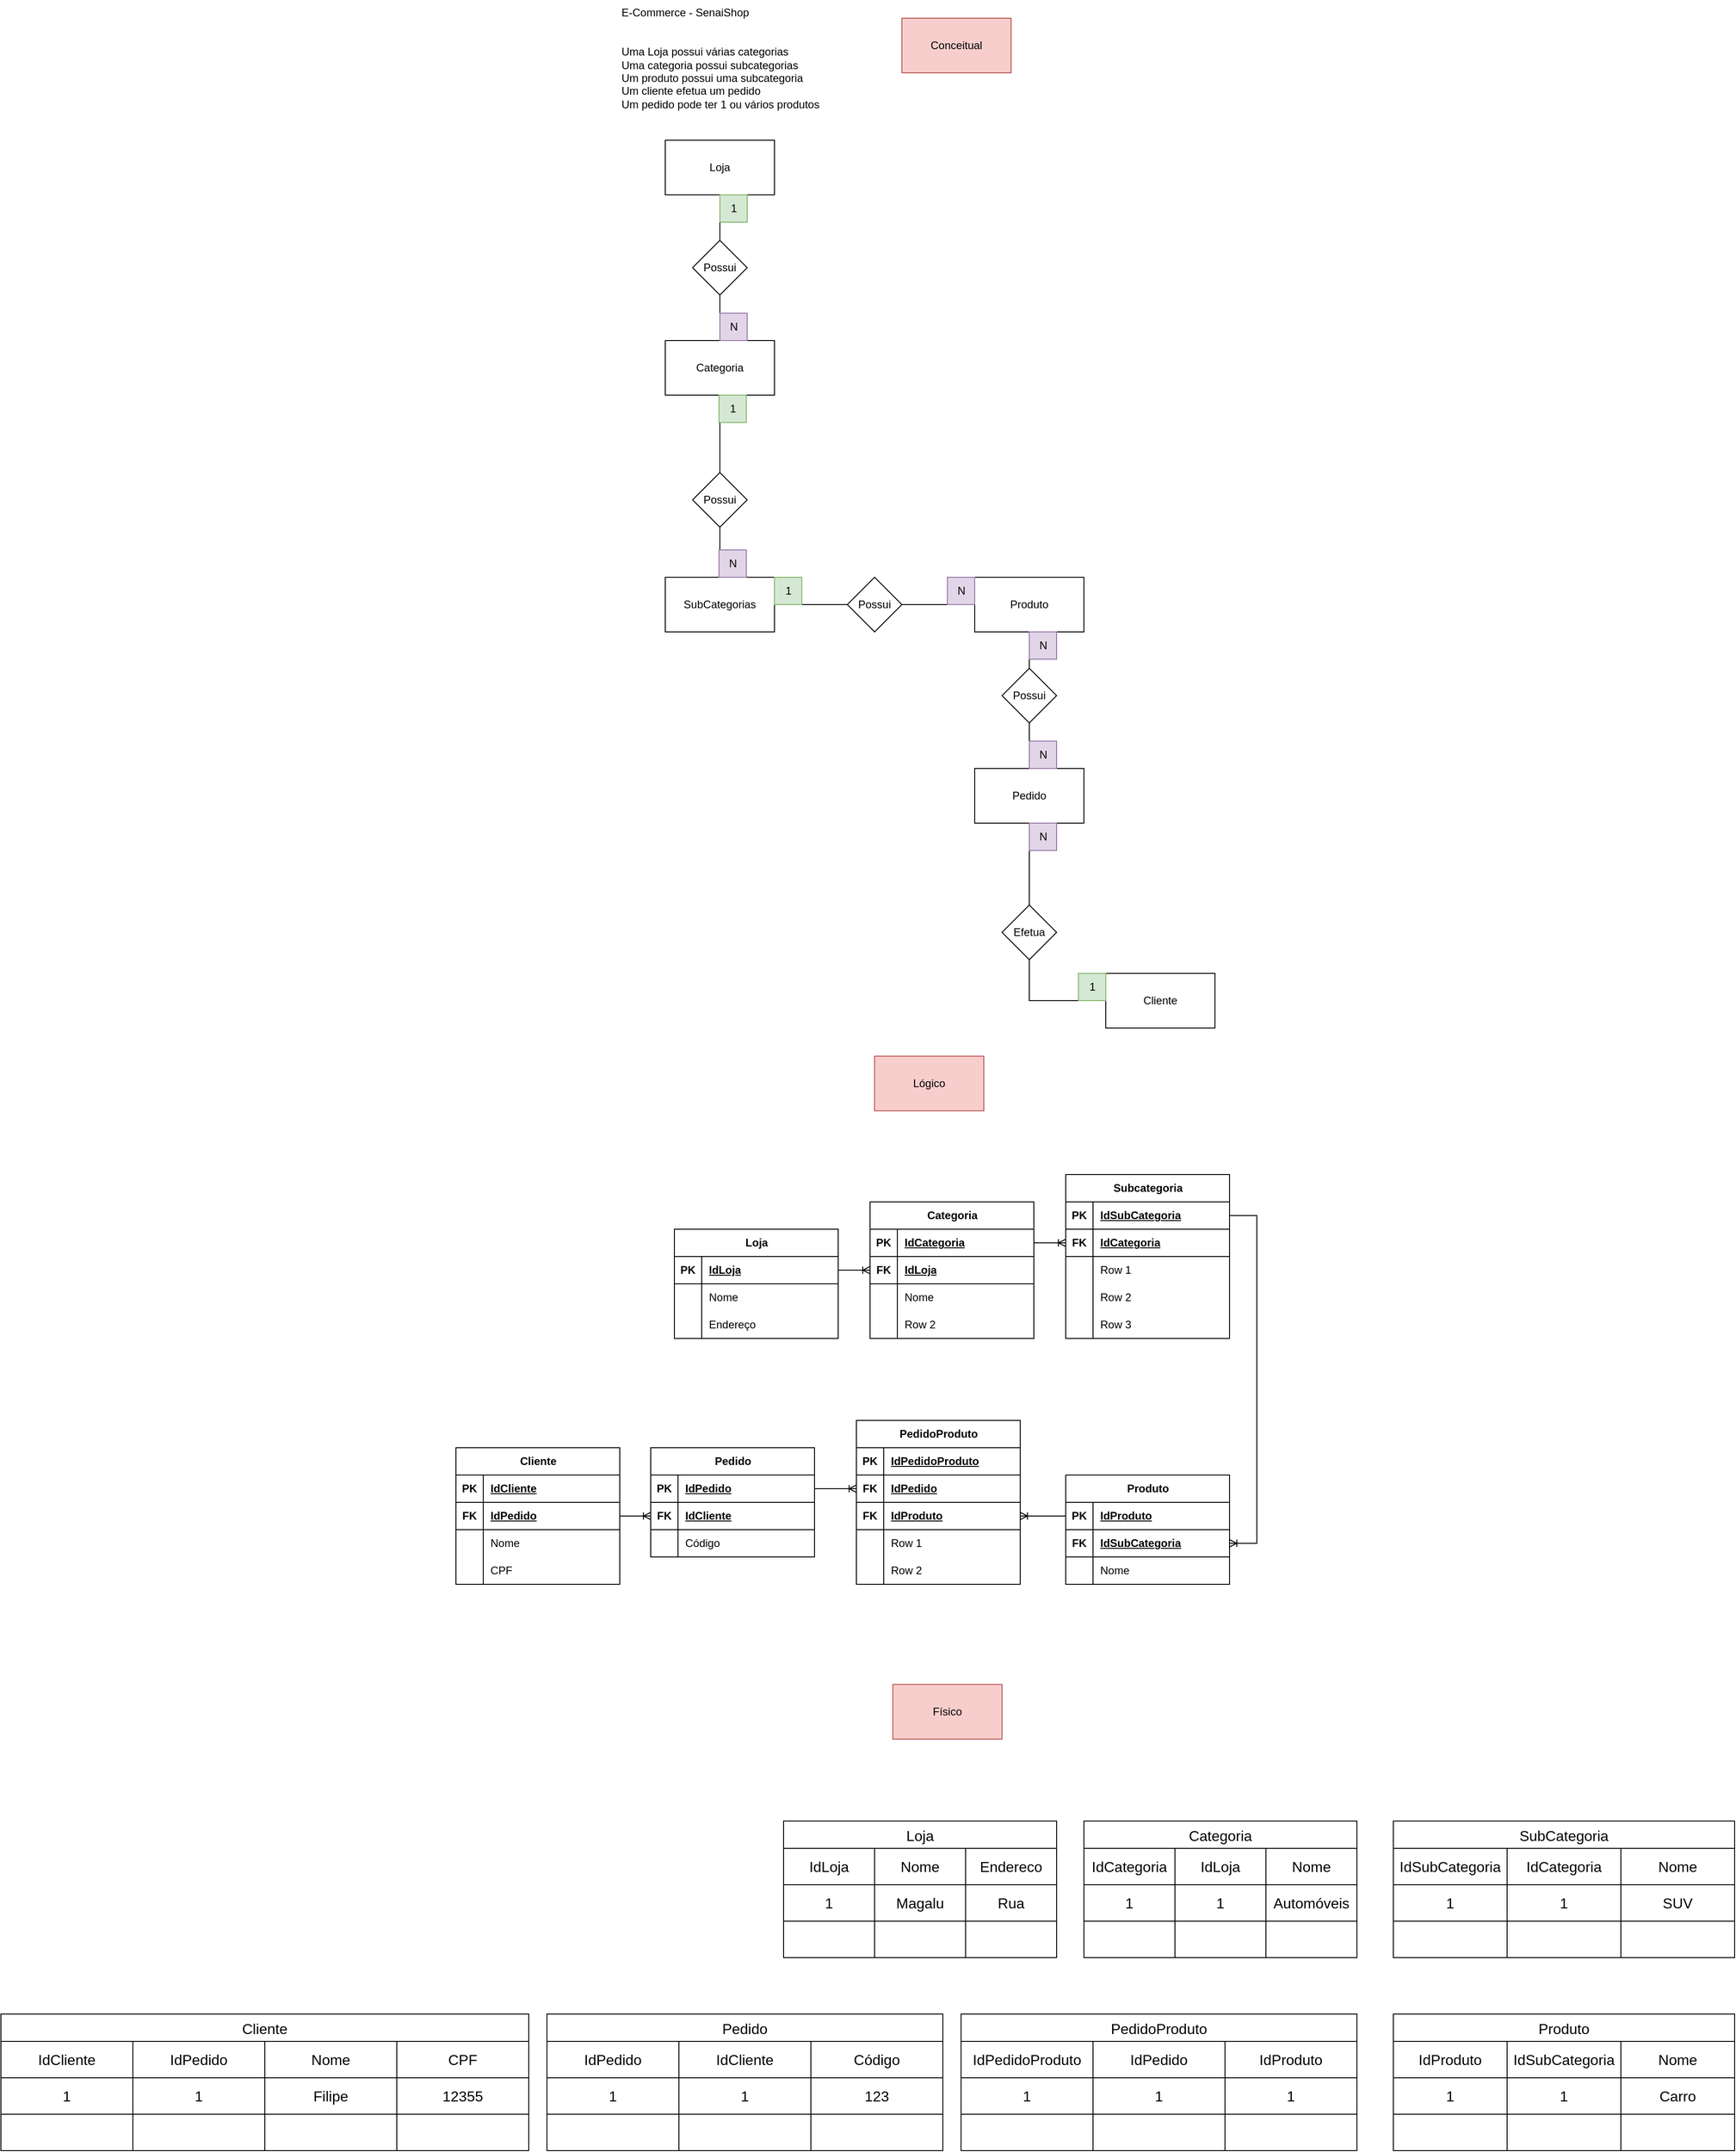 <mxfile version="21.6.5" type="device">
  <diagram name="Página-1" id="BhhH2tgT935gQ5zDtJ2u">
    <mxGraphModel dx="4807" dy="2306" grid="1" gridSize="10" guides="1" tooltips="1" connect="1" arrows="1" fold="1" page="1" pageScale="1" pageWidth="827" pageHeight="1169" math="0" shadow="0">
      <root>
        <mxCell id="0" />
        <mxCell id="1" parent="0" />
        <mxCell id="_w6CFwF08CvJHvT7GcH0-1" value="E-Commerce - SenaiShop&#xa;&#xa;&#xa;Uma Loja possui várias categorias&#xa;Uma categoria possui subcategorias&#xa;Um produto possui uma subcategoria&#xa;Um cliente efetua um pedido&#xa;Um pedido pode ter 1 ou vários produtos" style="text;whiteSpace=wrap;" parent="1" vertex="1">
          <mxGeometry x="40" y="40" width="250" height="140" as="geometry" />
        </mxCell>
        <mxCell id="_w6CFwF08CvJHvT7GcH0-8" style="edgeStyle=orthogonalEdgeStyle;rounded=0;orthogonalLoop=1;jettySize=auto;html=1;entryX=0.5;entryY=0;entryDx=0;entryDy=0;endArrow=none;endFill=0;" parent="1" source="_w6CFwF08CvJHvT7GcH0-2" target="_w6CFwF08CvJHvT7GcH0-7" edge="1">
          <mxGeometry relative="1" as="geometry" />
        </mxCell>
        <mxCell id="_w6CFwF08CvJHvT7GcH0-2" value="Loja" style="rounded=0;whiteSpace=wrap;html=1;" parent="1" vertex="1">
          <mxGeometry x="90" y="194" width="120" height="60" as="geometry" />
        </mxCell>
        <mxCell id="_w6CFwF08CvJHvT7GcH0-21" style="edgeStyle=orthogonalEdgeStyle;rounded=0;orthogonalLoop=1;jettySize=auto;html=1;entryX=0.5;entryY=1;entryDx=0;entryDy=0;endArrow=none;endFill=0;" parent="1" source="_w6CFwF08CvJHvT7GcH0-3" target="_w6CFwF08CvJHvT7GcH0-19" edge="1">
          <mxGeometry relative="1" as="geometry" />
        </mxCell>
        <mxCell id="_w6CFwF08CvJHvT7GcH0-3" value="Pedido" style="rounded=0;whiteSpace=wrap;html=1;" parent="1" vertex="1">
          <mxGeometry x="430" y="884" width="120" height="60" as="geometry" />
        </mxCell>
        <mxCell id="_w6CFwF08CvJHvT7GcH0-14" style="edgeStyle=orthogonalEdgeStyle;rounded=0;orthogonalLoop=1;jettySize=auto;html=1;entryX=0.5;entryY=1;entryDx=0;entryDy=0;endArrow=none;endFill=0;" parent="1" source="_w6CFwF08CvJHvT7GcH0-4" target="_w6CFwF08CvJHvT7GcH0-13" edge="1">
          <mxGeometry relative="1" as="geometry" />
        </mxCell>
        <mxCell id="_w6CFwF08CvJHvT7GcH0-4" value="Cliente" style="rounded=0;whiteSpace=wrap;html=1;" parent="1" vertex="1">
          <mxGeometry x="574" y="1109" width="120" height="60" as="geometry" />
        </mxCell>
        <mxCell id="_w6CFwF08CvJHvT7GcH0-5" value="Produto" style="rounded=0;whiteSpace=wrap;html=1;" parent="1" vertex="1">
          <mxGeometry x="430" y="674" width="120" height="60" as="geometry" />
        </mxCell>
        <mxCell id="_w6CFwF08CvJHvT7GcH0-9" style="edgeStyle=orthogonalEdgeStyle;rounded=0;orthogonalLoop=1;jettySize=auto;html=1;entryX=0.5;entryY=1;entryDx=0;entryDy=0;endArrow=none;endFill=0;" parent="1" source="_w6CFwF08CvJHvT7GcH0-6" target="_w6CFwF08CvJHvT7GcH0-7" edge="1">
          <mxGeometry relative="1" as="geometry" />
        </mxCell>
        <mxCell id="_w6CFwF08CvJHvT7GcH0-24" style="edgeStyle=orthogonalEdgeStyle;rounded=0;orthogonalLoop=1;jettySize=auto;html=1;endArrow=none;endFill=0;entryX=0.5;entryY=0;entryDx=0;entryDy=0;" parent="1" source="_w6CFwF08CvJHvT7GcH0-6" target="_w6CFwF08CvJHvT7GcH0-26" edge="1">
          <mxGeometry relative="1" as="geometry">
            <mxPoint x="150" y="534" as="targetPoint" />
          </mxGeometry>
        </mxCell>
        <mxCell id="_w6CFwF08CvJHvT7GcH0-6" value="Categoria" style="rounded=0;whiteSpace=wrap;html=1;" parent="1" vertex="1">
          <mxGeometry x="90" y="414" width="120" height="60" as="geometry" />
        </mxCell>
        <mxCell id="_w6CFwF08CvJHvT7GcH0-7" value="Possui" style="rhombus;whiteSpace=wrap;html=1;" parent="1" vertex="1">
          <mxGeometry x="120" y="304" width="60" height="60" as="geometry" />
        </mxCell>
        <mxCell id="_w6CFwF08CvJHvT7GcH0-10" value="1" style="text;html=1;align=center;verticalAlign=middle;resizable=0;points=[];autosize=1;strokeColor=#82b366;fillColor=#d5e8d4;" parent="1" vertex="1">
          <mxGeometry x="150" y="254" width="30" height="30" as="geometry" />
        </mxCell>
        <mxCell id="_w6CFwF08CvJHvT7GcH0-11" value="N" style="text;html=1;align=center;verticalAlign=middle;resizable=0;points=[];autosize=1;strokeColor=#9673a6;fillColor=#e1d5e7;" parent="1" vertex="1">
          <mxGeometry x="150" y="384" width="30" height="30" as="geometry" />
        </mxCell>
        <mxCell id="_w6CFwF08CvJHvT7GcH0-15" style="edgeStyle=orthogonalEdgeStyle;rounded=0;orthogonalLoop=1;jettySize=auto;html=1;entryX=0.5;entryY=1;entryDx=0;entryDy=0;endArrow=none;endFill=0;" parent="1" source="_w6CFwF08CvJHvT7GcH0-13" target="_w6CFwF08CvJHvT7GcH0-3" edge="1">
          <mxGeometry relative="1" as="geometry" />
        </mxCell>
        <mxCell id="_w6CFwF08CvJHvT7GcH0-13" value="Efetua" style="rhombus;whiteSpace=wrap;html=1;" parent="1" vertex="1">
          <mxGeometry x="460" y="1034" width="60" height="60" as="geometry" />
        </mxCell>
        <mxCell id="_w6CFwF08CvJHvT7GcH0-16" value="N" style="text;html=1;align=center;verticalAlign=middle;resizable=0;points=[];autosize=1;strokeColor=#9673a6;fillColor=#e1d5e7;" parent="1" vertex="1">
          <mxGeometry x="490" y="944" width="30" height="30" as="geometry" />
        </mxCell>
        <mxCell id="_w6CFwF08CvJHvT7GcH0-17" value="1" style="text;html=1;align=center;verticalAlign=middle;resizable=0;points=[];autosize=1;strokeColor=#82b366;fillColor=#d5e8d4;" parent="1" vertex="1">
          <mxGeometry x="544" y="1109" width="30" height="30" as="geometry" />
        </mxCell>
        <mxCell id="_w6CFwF08CvJHvT7GcH0-20" style="edgeStyle=orthogonalEdgeStyle;rounded=0;orthogonalLoop=1;jettySize=auto;html=1;entryX=0.5;entryY=1;entryDx=0;entryDy=0;endArrow=none;endFill=0;" parent="1" source="_w6CFwF08CvJHvT7GcH0-19" target="_w6CFwF08CvJHvT7GcH0-5" edge="1">
          <mxGeometry relative="1" as="geometry" />
        </mxCell>
        <mxCell id="_w6CFwF08CvJHvT7GcH0-19" value="Possui" style="rhombus;whiteSpace=wrap;html=1;" parent="1" vertex="1">
          <mxGeometry x="460" y="774" width="60" height="60" as="geometry" />
        </mxCell>
        <mxCell id="_w6CFwF08CvJHvT7GcH0-22" value="N" style="text;html=1;align=center;verticalAlign=middle;resizable=0;points=[];autosize=1;strokeColor=#9673a6;fillColor=#e1d5e7;" parent="1" vertex="1">
          <mxGeometry x="490" y="854" width="30" height="30" as="geometry" />
        </mxCell>
        <mxCell id="_w6CFwF08CvJHvT7GcH0-23" value="N" style="text;html=1;align=center;verticalAlign=middle;resizable=0;points=[];autosize=1;strokeColor=#9673a6;fillColor=#e1d5e7;" parent="1" vertex="1">
          <mxGeometry x="490" y="734" width="30" height="30" as="geometry" />
        </mxCell>
        <mxCell id="_w6CFwF08CvJHvT7GcH0-30" style="edgeStyle=orthogonalEdgeStyle;rounded=0;orthogonalLoop=1;jettySize=auto;html=1;entryX=0.5;entryY=0;entryDx=0;entryDy=0;endArrow=none;endFill=0;" parent="1" source="_w6CFwF08CvJHvT7GcH0-26" target="_w6CFwF08CvJHvT7GcH0-29" edge="1">
          <mxGeometry relative="1" as="geometry" />
        </mxCell>
        <mxCell id="_w6CFwF08CvJHvT7GcH0-26" value="Possui" style="rhombus;whiteSpace=wrap;html=1;" parent="1" vertex="1">
          <mxGeometry x="120" y="559" width="60" height="60" as="geometry" />
        </mxCell>
        <mxCell id="_w6CFwF08CvJHvT7GcH0-29" value="SubCategorias" style="rounded=0;whiteSpace=wrap;html=1;" parent="1" vertex="1">
          <mxGeometry x="90" y="674" width="120" height="60" as="geometry" />
        </mxCell>
        <mxCell id="_w6CFwF08CvJHvT7GcH0-32" style="edgeStyle=orthogonalEdgeStyle;rounded=0;orthogonalLoop=1;jettySize=auto;html=1;entryX=0;entryY=0.5;entryDx=0;entryDy=0;endArrow=none;endFill=0;" parent="1" source="_w6CFwF08CvJHvT7GcH0-31" target="_w6CFwF08CvJHvT7GcH0-5" edge="1">
          <mxGeometry relative="1" as="geometry" />
        </mxCell>
        <mxCell id="_w6CFwF08CvJHvT7GcH0-33" style="edgeStyle=orthogonalEdgeStyle;rounded=0;orthogonalLoop=1;jettySize=auto;html=1;entryX=1;entryY=0.5;entryDx=0;entryDy=0;endArrow=none;endFill=0;" parent="1" source="_w6CFwF08CvJHvT7GcH0-31" target="_w6CFwF08CvJHvT7GcH0-29" edge="1">
          <mxGeometry relative="1" as="geometry" />
        </mxCell>
        <mxCell id="_w6CFwF08CvJHvT7GcH0-31" value="Possui" style="rhombus;whiteSpace=wrap;html=1;" parent="1" vertex="1">
          <mxGeometry x="290" y="674" width="60" height="60" as="geometry" />
        </mxCell>
        <mxCell id="_w6CFwF08CvJHvT7GcH0-35" value="N" style="text;html=1;align=center;verticalAlign=middle;resizable=0;points=[];autosize=1;strokeColor=#9673a6;fillColor=#e1d5e7;" parent="1" vertex="1">
          <mxGeometry x="400" y="674" width="30" height="30" as="geometry" />
        </mxCell>
        <mxCell id="_w6CFwF08CvJHvT7GcH0-37" value="1" style="text;html=1;align=center;verticalAlign=middle;resizable=0;points=[];autosize=1;strokeColor=#82b366;fillColor=#d5e8d4;" parent="1" vertex="1">
          <mxGeometry x="210" y="674" width="30" height="30" as="geometry" />
        </mxCell>
        <mxCell id="GcYI40FGblIO81K95Be7-1" value="1" style="text;html=1;align=center;verticalAlign=middle;resizable=0;points=[];autosize=1;strokeColor=#82b366;fillColor=#d5e8d4;" parent="1" vertex="1">
          <mxGeometry x="149" y="474" width="30" height="30" as="geometry" />
        </mxCell>
        <mxCell id="GcYI40FGblIO81K95Be7-2" value="N" style="text;html=1;align=center;verticalAlign=middle;resizable=0;points=[];autosize=1;strokeColor=#9673a6;fillColor=#e1d5e7;" parent="1" vertex="1">
          <mxGeometry x="149" y="644" width="30" height="30" as="geometry" />
        </mxCell>
        <mxCell id="GcYI40FGblIO81K95Be7-3" value="Cliente" style="shape=table;startSize=30;container=1;collapsible=1;childLayout=tableLayout;fixedRows=1;rowLines=0;fontStyle=1;align=center;resizeLast=1;html=1;" parent="1" vertex="1">
          <mxGeometry x="-140" y="1630" width="180" height="150" as="geometry" />
        </mxCell>
        <mxCell id="GcYI40FGblIO81K95Be7-4" value="" style="shape=tableRow;horizontal=0;startSize=0;swimlaneHead=0;swimlaneBody=0;fillColor=none;collapsible=0;dropTarget=0;points=[[0,0.5],[1,0.5]];portConstraint=eastwest;top=0;left=0;right=0;bottom=1;" parent="GcYI40FGblIO81K95Be7-3" vertex="1">
          <mxGeometry y="30" width="180" height="30" as="geometry" />
        </mxCell>
        <mxCell id="GcYI40FGblIO81K95Be7-5" value="PK" style="shape=partialRectangle;connectable=0;fillColor=none;top=0;left=0;bottom=0;right=0;fontStyle=1;overflow=hidden;whiteSpace=wrap;html=1;" parent="GcYI40FGblIO81K95Be7-4" vertex="1">
          <mxGeometry width="30" height="30" as="geometry">
            <mxRectangle width="30" height="30" as="alternateBounds" />
          </mxGeometry>
        </mxCell>
        <mxCell id="GcYI40FGblIO81K95Be7-6" value="IdCliente" style="shape=partialRectangle;connectable=0;fillColor=none;top=0;left=0;bottom=0;right=0;align=left;spacingLeft=6;fontStyle=5;overflow=hidden;whiteSpace=wrap;html=1;" parent="GcYI40FGblIO81K95Be7-4" vertex="1">
          <mxGeometry x="30" width="150" height="30" as="geometry">
            <mxRectangle width="150" height="30" as="alternateBounds" />
          </mxGeometry>
        </mxCell>
        <mxCell id="QoT0Yy99nwxBqT9ZhXcW-9" style="shape=tableRow;horizontal=0;startSize=0;swimlaneHead=0;swimlaneBody=0;fillColor=none;collapsible=0;dropTarget=0;points=[[0,0.5],[1,0.5]];portConstraint=eastwest;top=0;left=0;right=0;bottom=1;" vertex="1" parent="GcYI40FGblIO81K95Be7-3">
          <mxGeometry y="60" width="180" height="30" as="geometry" />
        </mxCell>
        <mxCell id="QoT0Yy99nwxBqT9ZhXcW-10" value="FK" style="shape=partialRectangle;connectable=0;fillColor=none;top=0;left=0;bottom=0;right=0;fontStyle=1;overflow=hidden;whiteSpace=wrap;html=1;" vertex="1" parent="QoT0Yy99nwxBqT9ZhXcW-9">
          <mxGeometry width="30" height="30" as="geometry">
            <mxRectangle width="30" height="30" as="alternateBounds" />
          </mxGeometry>
        </mxCell>
        <mxCell id="QoT0Yy99nwxBqT9ZhXcW-11" value="IdPedido" style="shape=partialRectangle;connectable=0;fillColor=none;top=0;left=0;bottom=0;right=0;align=left;spacingLeft=6;fontStyle=5;overflow=hidden;whiteSpace=wrap;html=1;" vertex="1" parent="QoT0Yy99nwxBqT9ZhXcW-9">
          <mxGeometry x="30" width="150" height="30" as="geometry">
            <mxRectangle width="150" height="30" as="alternateBounds" />
          </mxGeometry>
        </mxCell>
        <mxCell id="GcYI40FGblIO81K95Be7-7" value="" style="shape=tableRow;horizontal=0;startSize=0;swimlaneHead=0;swimlaneBody=0;fillColor=none;collapsible=0;dropTarget=0;points=[[0,0.5],[1,0.5]];portConstraint=eastwest;top=0;left=0;right=0;bottom=0;" parent="GcYI40FGblIO81K95Be7-3" vertex="1">
          <mxGeometry y="90" width="180" height="30" as="geometry" />
        </mxCell>
        <mxCell id="GcYI40FGblIO81K95Be7-8" value="" style="shape=partialRectangle;connectable=0;fillColor=none;top=0;left=0;bottom=0;right=0;editable=1;overflow=hidden;whiteSpace=wrap;html=1;" parent="GcYI40FGblIO81K95Be7-7" vertex="1">
          <mxGeometry width="30" height="30" as="geometry">
            <mxRectangle width="30" height="30" as="alternateBounds" />
          </mxGeometry>
        </mxCell>
        <mxCell id="GcYI40FGblIO81K95Be7-9" value="Nome" style="shape=partialRectangle;connectable=0;fillColor=none;top=0;left=0;bottom=0;right=0;align=left;spacingLeft=6;overflow=hidden;whiteSpace=wrap;html=1;" parent="GcYI40FGblIO81K95Be7-7" vertex="1">
          <mxGeometry x="30" width="150" height="30" as="geometry">
            <mxRectangle width="150" height="30" as="alternateBounds" />
          </mxGeometry>
        </mxCell>
        <mxCell id="GcYI40FGblIO81K95Be7-10" value="" style="shape=tableRow;horizontal=0;startSize=0;swimlaneHead=0;swimlaneBody=0;fillColor=none;collapsible=0;dropTarget=0;points=[[0,0.5],[1,0.5]];portConstraint=eastwest;top=0;left=0;right=0;bottom=0;" parent="GcYI40FGblIO81K95Be7-3" vertex="1">
          <mxGeometry y="120" width="180" height="30" as="geometry" />
        </mxCell>
        <mxCell id="GcYI40FGblIO81K95Be7-11" value="" style="shape=partialRectangle;connectable=0;fillColor=none;top=0;left=0;bottom=0;right=0;editable=1;overflow=hidden;whiteSpace=wrap;html=1;" parent="GcYI40FGblIO81K95Be7-10" vertex="1">
          <mxGeometry width="30" height="30" as="geometry">
            <mxRectangle width="30" height="30" as="alternateBounds" />
          </mxGeometry>
        </mxCell>
        <mxCell id="GcYI40FGblIO81K95Be7-12" value="CPF" style="shape=partialRectangle;connectable=0;fillColor=none;top=0;left=0;bottom=0;right=0;align=left;spacingLeft=6;overflow=hidden;whiteSpace=wrap;html=1;" parent="GcYI40FGblIO81K95Be7-10" vertex="1">
          <mxGeometry x="30" width="150" height="30" as="geometry">
            <mxRectangle width="150" height="30" as="alternateBounds" />
          </mxGeometry>
        </mxCell>
        <mxCell id="GcYI40FGblIO81K95Be7-16" value="Pedido" style="shape=table;startSize=30;container=1;collapsible=1;childLayout=tableLayout;fixedRows=1;rowLines=0;fontStyle=1;align=center;resizeLast=1;html=1;" parent="1" vertex="1">
          <mxGeometry x="74" y="1630" width="180" height="120" as="geometry" />
        </mxCell>
        <mxCell id="GcYI40FGblIO81K95Be7-17" value="" style="shape=tableRow;horizontal=0;startSize=0;swimlaneHead=0;swimlaneBody=0;fillColor=none;collapsible=0;dropTarget=0;points=[[0,0.5],[1,0.5]];portConstraint=eastwest;top=0;left=0;right=0;bottom=1;" parent="GcYI40FGblIO81K95Be7-16" vertex="1">
          <mxGeometry y="30" width="180" height="30" as="geometry" />
        </mxCell>
        <mxCell id="GcYI40FGblIO81K95Be7-18" value="PK" style="shape=partialRectangle;connectable=0;fillColor=none;top=0;left=0;bottom=0;right=0;fontStyle=1;overflow=hidden;whiteSpace=wrap;html=1;" parent="GcYI40FGblIO81K95Be7-17" vertex="1">
          <mxGeometry width="30" height="30" as="geometry">
            <mxRectangle width="30" height="30" as="alternateBounds" />
          </mxGeometry>
        </mxCell>
        <mxCell id="GcYI40FGblIO81K95Be7-19" value="IdPedido" style="shape=partialRectangle;connectable=0;fillColor=none;top=0;left=0;bottom=0;right=0;align=left;spacingLeft=6;fontStyle=5;overflow=hidden;whiteSpace=wrap;html=1;" parent="GcYI40FGblIO81K95Be7-17" vertex="1">
          <mxGeometry x="30" width="150" height="30" as="geometry">
            <mxRectangle width="150" height="30" as="alternateBounds" />
          </mxGeometry>
        </mxCell>
        <mxCell id="QoT0Yy99nwxBqT9ZhXcW-18" style="shape=tableRow;horizontal=0;startSize=0;swimlaneHead=0;swimlaneBody=0;fillColor=none;collapsible=0;dropTarget=0;points=[[0,0.5],[1,0.5]];portConstraint=eastwest;top=0;left=0;right=0;bottom=1;" vertex="1" parent="GcYI40FGblIO81K95Be7-16">
          <mxGeometry y="60" width="180" height="30" as="geometry" />
        </mxCell>
        <mxCell id="QoT0Yy99nwxBqT9ZhXcW-19" value="FK" style="shape=partialRectangle;connectable=0;fillColor=none;top=0;left=0;bottom=0;right=0;fontStyle=1;overflow=hidden;whiteSpace=wrap;html=1;" vertex="1" parent="QoT0Yy99nwxBqT9ZhXcW-18">
          <mxGeometry width="30" height="30" as="geometry">
            <mxRectangle width="30" height="30" as="alternateBounds" />
          </mxGeometry>
        </mxCell>
        <mxCell id="QoT0Yy99nwxBqT9ZhXcW-20" value="IdCliente" style="shape=partialRectangle;connectable=0;fillColor=none;top=0;left=0;bottom=0;right=0;align=left;spacingLeft=6;fontStyle=5;overflow=hidden;whiteSpace=wrap;html=1;" vertex="1" parent="QoT0Yy99nwxBqT9ZhXcW-18">
          <mxGeometry x="30" width="150" height="30" as="geometry">
            <mxRectangle width="150" height="30" as="alternateBounds" />
          </mxGeometry>
        </mxCell>
        <mxCell id="GcYI40FGblIO81K95Be7-20" value="" style="shape=tableRow;horizontal=0;startSize=0;swimlaneHead=0;swimlaneBody=0;fillColor=none;collapsible=0;dropTarget=0;points=[[0,0.5],[1,0.5]];portConstraint=eastwest;top=0;left=0;right=0;bottom=0;" parent="GcYI40FGblIO81K95Be7-16" vertex="1">
          <mxGeometry y="90" width="180" height="30" as="geometry" />
        </mxCell>
        <mxCell id="GcYI40FGblIO81K95Be7-21" value="" style="shape=partialRectangle;connectable=0;fillColor=none;top=0;left=0;bottom=0;right=0;editable=1;overflow=hidden;whiteSpace=wrap;html=1;" parent="GcYI40FGblIO81K95Be7-20" vertex="1">
          <mxGeometry width="30" height="30" as="geometry">
            <mxRectangle width="30" height="30" as="alternateBounds" />
          </mxGeometry>
        </mxCell>
        <mxCell id="GcYI40FGblIO81K95Be7-22" value="Código" style="shape=partialRectangle;connectable=0;fillColor=none;top=0;left=0;bottom=0;right=0;align=left;spacingLeft=6;overflow=hidden;whiteSpace=wrap;html=1;" parent="GcYI40FGblIO81K95Be7-20" vertex="1">
          <mxGeometry x="30" width="150" height="30" as="geometry">
            <mxRectangle width="150" height="30" as="alternateBounds" />
          </mxGeometry>
        </mxCell>
        <mxCell id="GcYI40FGblIO81K95Be7-29" value="Produto" style="shape=table;startSize=30;container=1;collapsible=1;childLayout=tableLayout;fixedRows=1;rowLines=0;fontStyle=1;align=center;resizeLast=1;html=1;" parent="1" vertex="1">
          <mxGeometry x="530" y="1660" width="180" height="120" as="geometry" />
        </mxCell>
        <mxCell id="GcYI40FGblIO81K95Be7-30" value="" style="shape=tableRow;horizontal=0;startSize=0;swimlaneHead=0;swimlaneBody=0;fillColor=none;collapsible=0;dropTarget=0;points=[[0,0.5],[1,0.5]];portConstraint=eastwest;top=0;left=0;right=0;bottom=1;" parent="GcYI40FGblIO81K95Be7-29" vertex="1">
          <mxGeometry y="30" width="180" height="30" as="geometry" />
        </mxCell>
        <mxCell id="GcYI40FGblIO81K95Be7-31" value="PK" style="shape=partialRectangle;connectable=0;fillColor=none;top=0;left=0;bottom=0;right=0;fontStyle=1;overflow=hidden;whiteSpace=wrap;html=1;" parent="GcYI40FGblIO81K95Be7-30" vertex="1">
          <mxGeometry width="30" height="30" as="geometry">
            <mxRectangle width="30" height="30" as="alternateBounds" />
          </mxGeometry>
        </mxCell>
        <mxCell id="GcYI40FGblIO81K95Be7-32" value="IdProduto" style="shape=partialRectangle;connectable=0;fillColor=none;top=0;left=0;bottom=0;right=0;align=left;spacingLeft=6;fontStyle=5;overflow=hidden;whiteSpace=wrap;html=1;" parent="GcYI40FGblIO81K95Be7-30" vertex="1">
          <mxGeometry x="30" width="150" height="30" as="geometry">
            <mxRectangle width="150" height="30" as="alternateBounds" />
          </mxGeometry>
        </mxCell>
        <mxCell id="QoT0Yy99nwxBqT9ZhXcW-15" style="shape=tableRow;horizontal=0;startSize=0;swimlaneHead=0;swimlaneBody=0;fillColor=none;collapsible=0;dropTarget=0;points=[[0,0.5],[1,0.5]];portConstraint=eastwest;top=0;left=0;right=0;bottom=1;" vertex="1" parent="GcYI40FGblIO81K95Be7-29">
          <mxGeometry y="60" width="180" height="30" as="geometry" />
        </mxCell>
        <mxCell id="QoT0Yy99nwxBqT9ZhXcW-16" value="FK" style="shape=partialRectangle;connectable=0;fillColor=none;top=0;left=0;bottom=0;right=0;fontStyle=1;overflow=hidden;whiteSpace=wrap;html=1;" vertex="1" parent="QoT0Yy99nwxBqT9ZhXcW-15">
          <mxGeometry width="30" height="30" as="geometry">
            <mxRectangle width="30" height="30" as="alternateBounds" />
          </mxGeometry>
        </mxCell>
        <mxCell id="QoT0Yy99nwxBqT9ZhXcW-17" value="IdSubCategoria" style="shape=partialRectangle;connectable=0;fillColor=none;top=0;left=0;bottom=0;right=0;align=left;spacingLeft=6;fontStyle=5;overflow=hidden;whiteSpace=wrap;html=1;" vertex="1" parent="QoT0Yy99nwxBqT9ZhXcW-15">
          <mxGeometry x="30" width="150" height="30" as="geometry">
            <mxRectangle width="150" height="30" as="alternateBounds" />
          </mxGeometry>
        </mxCell>
        <mxCell id="GcYI40FGblIO81K95Be7-33" value="" style="shape=tableRow;horizontal=0;startSize=0;swimlaneHead=0;swimlaneBody=0;fillColor=none;collapsible=0;dropTarget=0;points=[[0,0.5],[1,0.5]];portConstraint=eastwest;top=0;left=0;right=0;bottom=0;" parent="GcYI40FGblIO81K95Be7-29" vertex="1">
          <mxGeometry y="90" width="180" height="30" as="geometry" />
        </mxCell>
        <mxCell id="GcYI40FGblIO81K95Be7-34" value="" style="shape=partialRectangle;connectable=0;fillColor=none;top=0;left=0;bottom=0;right=0;editable=1;overflow=hidden;whiteSpace=wrap;html=1;" parent="GcYI40FGblIO81K95Be7-33" vertex="1">
          <mxGeometry width="30" height="30" as="geometry">
            <mxRectangle width="30" height="30" as="alternateBounds" />
          </mxGeometry>
        </mxCell>
        <mxCell id="GcYI40FGblIO81K95Be7-35" value="Nome" style="shape=partialRectangle;connectable=0;fillColor=none;top=0;left=0;bottom=0;right=0;align=left;spacingLeft=6;overflow=hidden;whiteSpace=wrap;html=1;" parent="GcYI40FGblIO81K95Be7-33" vertex="1">
          <mxGeometry x="30" width="150" height="30" as="geometry">
            <mxRectangle width="150" height="30" as="alternateBounds" />
          </mxGeometry>
        </mxCell>
        <mxCell id="GcYI40FGblIO81K95Be7-42" value="Categoria" style="shape=table;startSize=30;container=1;collapsible=1;childLayout=tableLayout;fixedRows=1;rowLines=0;fontStyle=1;align=center;resizeLast=1;html=1;" parent="1" vertex="1">
          <mxGeometry x="315" y="1360" width="180" height="150" as="geometry" />
        </mxCell>
        <mxCell id="GcYI40FGblIO81K95Be7-43" value="" style="shape=tableRow;horizontal=0;startSize=0;swimlaneHead=0;swimlaneBody=0;fillColor=none;collapsible=0;dropTarget=0;points=[[0,0.5],[1,0.5]];portConstraint=eastwest;top=0;left=0;right=0;bottom=1;" parent="GcYI40FGblIO81K95Be7-42" vertex="1">
          <mxGeometry y="30" width="180" height="30" as="geometry" />
        </mxCell>
        <mxCell id="GcYI40FGblIO81K95Be7-44" value="PK" style="shape=partialRectangle;connectable=0;fillColor=none;top=0;left=0;bottom=0;right=0;fontStyle=1;overflow=hidden;whiteSpace=wrap;html=1;" parent="GcYI40FGblIO81K95Be7-43" vertex="1">
          <mxGeometry width="30" height="30" as="geometry">
            <mxRectangle width="30" height="30" as="alternateBounds" />
          </mxGeometry>
        </mxCell>
        <mxCell id="GcYI40FGblIO81K95Be7-45" value="IdCategoria" style="shape=partialRectangle;connectable=0;fillColor=none;top=0;left=0;bottom=0;right=0;align=left;spacingLeft=6;fontStyle=5;overflow=hidden;whiteSpace=wrap;html=1;" parent="GcYI40FGblIO81K95Be7-43" vertex="1">
          <mxGeometry x="30" width="150" height="30" as="geometry">
            <mxRectangle width="150" height="30" as="alternateBounds" />
          </mxGeometry>
        </mxCell>
        <mxCell id="QoT0Yy99nwxBqT9ZhXcW-3" style="shape=tableRow;horizontal=0;startSize=0;swimlaneHead=0;swimlaneBody=0;fillColor=none;collapsible=0;dropTarget=0;points=[[0,0.5],[1,0.5]];portConstraint=eastwest;top=0;left=0;right=0;bottom=1;" vertex="1" parent="GcYI40FGblIO81K95Be7-42">
          <mxGeometry y="60" width="180" height="30" as="geometry" />
        </mxCell>
        <mxCell id="QoT0Yy99nwxBqT9ZhXcW-4" value="FK" style="shape=partialRectangle;connectable=0;fillColor=none;top=0;left=0;bottom=0;right=0;fontStyle=1;overflow=hidden;whiteSpace=wrap;html=1;" vertex="1" parent="QoT0Yy99nwxBqT9ZhXcW-3">
          <mxGeometry width="30" height="30" as="geometry">
            <mxRectangle width="30" height="30" as="alternateBounds" />
          </mxGeometry>
        </mxCell>
        <mxCell id="QoT0Yy99nwxBqT9ZhXcW-5" value="IdLoja" style="shape=partialRectangle;connectable=0;fillColor=none;top=0;left=0;bottom=0;right=0;align=left;spacingLeft=6;fontStyle=5;overflow=hidden;whiteSpace=wrap;html=1;" vertex="1" parent="QoT0Yy99nwxBqT9ZhXcW-3">
          <mxGeometry x="30" width="150" height="30" as="geometry">
            <mxRectangle width="150" height="30" as="alternateBounds" />
          </mxGeometry>
        </mxCell>
        <mxCell id="GcYI40FGblIO81K95Be7-46" value="" style="shape=tableRow;horizontal=0;startSize=0;swimlaneHead=0;swimlaneBody=0;fillColor=none;collapsible=0;dropTarget=0;points=[[0,0.5],[1,0.5]];portConstraint=eastwest;top=0;left=0;right=0;bottom=0;" parent="GcYI40FGblIO81K95Be7-42" vertex="1">
          <mxGeometry y="90" width="180" height="30" as="geometry" />
        </mxCell>
        <mxCell id="GcYI40FGblIO81K95Be7-47" value="" style="shape=partialRectangle;connectable=0;fillColor=none;top=0;left=0;bottom=0;right=0;editable=1;overflow=hidden;whiteSpace=wrap;html=1;" parent="GcYI40FGblIO81K95Be7-46" vertex="1">
          <mxGeometry width="30" height="30" as="geometry">
            <mxRectangle width="30" height="30" as="alternateBounds" />
          </mxGeometry>
        </mxCell>
        <mxCell id="GcYI40FGblIO81K95Be7-48" value="Nome" style="shape=partialRectangle;connectable=0;fillColor=none;top=0;left=0;bottom=0;right=0;align=left;spacingLeft=6;overflow=hidden;whiteSpace=wrap;html=1;" parent="GcYI40FGblIO81K95Be7-46" vertex="1">
          <mxGeometry x="30" width="150" height="30" as="geometry">
            <mxRectangle width="150" height="30" as="alternateBounds" />
          </mxGeometry>
        </mxCell>
        <mxCell id="GcYI40FGblIO81K95Be7-49" value="" style="shape=tableRow;horizontal=0;startSize=0;swimlaneHead=0;swimlaneBody=0;fillColor=none;collapsible=0;dropTarget=0;points=[[0,0.5],[1,0.5]];portConstraint=eastwest;top=0;left=0;right=0;bottom=0;" parent="GcYI40FGblIO81K95Be7-42" vertex="1">
          <mxGeometry y="120" width="180" height="30" as="geometry" />
        </mxCell>
        <mxCell id="GcYI40FGblIO81K95Be7-50" value="" style="shape=partialRectangle;connectable=0;fillColor=none;top=0;left=0;bottom=0;right=0;editable=1;overflow=hidden;whiteSpace=wrap;html=1;" parent="GcYI40FGblIO81K95Be7-49" vertex="1">
          <mxGeometry width="30" height="30" as="geometry">
            <mxRectangle width="30" height="30" as="alternateBounds" />
          </mxGeometry>
        </mxCell>
        <mxCell id="GcYI40FGblIO81K95Be7-51" value="Row 2" style="shape=partialRectangle;connectable=0;fillColor=none;top=0;left=0;bottom=0;right=0;align=left;spacingLeft=6;overflow=hidden;whiteSpace=wrap;html=1;" parent="GcYI40FGblIO81K95Be7-49" vertex="1">
          <mxGeometry x="30" width="150" height="30" as="geometry">
            <mxRectangle width="150" height="30" as="alternateBounds" />
          </mxGeometry>
        </mxCell>
        <mxCell id="GcYI40FGblIO81K95Be7-55" value="Subcategoria" style="shape=table;startSize=30;container=1;collapsible=1;childLayout=tableLayout;fixedRows=1;rowLines=0;fontStyle=1;align=center;resizeLast=1;html=1;" parent="1" vertex="1">
          <mxGeometry x="530" y="1330" width="180" height="180" as="geometry" />
        </mxCell>
        <mxCell id="GcYI40FGblIO81K95Be7-56" value="" style="shape=tableRow;horizontal=0;startSize=0;swimlaneHead=0;swimlaneBody=0;fillColor=none;collapsible=0;dropTarget=0;points=[[0,0.5],[1,0.5]];portConstraint=eastwest;top=0;left=0;right=0;bottom=1;" parent="GcYI40FGblIO81K95Be7-55" vertex="1">
          <mxGeometry y="30" width="180" height="30" as="geometry" />
        </mxCell>
        <mxCell id="GcYI40FGblIO81K95Be7-57" value="PK" style="shape=partialRectangle;connectable=0;fillColor=none;top=0;left=0;bottom=0;right=0;fontStyle=1;overflow=hidden;whiteSpace=wrap;html=1;" parent="GcYI40FGblIO81K95Be7-56" vertex="1">
          <mxGeometry width="30" height="30" as="geometry">
            <mxRectangle width="30" height="30" as="alternateBounds" />
          </mxGeometry>
        </mxCell>
        <mxCell id="GcYI40FGblIO81K95Be7-58" value="IdSubCategoria" style="shape=partialRectangle;connectable=0;fillColor=none;top=0;left=0;bottom=0;right=0;align=left;spacingLeft=6;fontStyle=5;overflow=hidden;whiteSpace=wrap;html=1;" parent="GcYI40FGblIO81K95Be7-56" vertex="1">
          <mxGeometry x="30" width="150" height="30" as="geometry">
            <mxRectangle width="150" height="30" as="alternateBounds" />
          </mxGeometry>
        </mxCell>
        <mxCell id="QoT0Yy99nwxBqT9ZhXcW-6" style="shape=tableRow;horizontal=0;startSize=0;swimlaneHead=0;swimlaneBody=0;fillColor=none;collapsible=0;dropTarget=0;points=[[0,0.5],[1,0.5]];portConstraint=eastwest;top=0;left=0;right=0;bottom=1;" vertex="1" parent="GcYI40FGblIO81K95Be7-55">
          <mxGeometry y="60" width="180" height="30" as="geometry" />
        </mxCell>
        <mxCell id="QoT0Yy99nwxBqT9ZhXcW-7" value="FK" style="shape=partialRectangle;connectable=0;fillColor=none;top=0;left=0;bottom=0;right=0;fontStyle=1;overflow=hidden;whiteSpace=wrap;html=1;" vertex="1" parent="QoT0Yy99nwxBqT9ZhXcW-6">
          <mxGeometry width="30" height="30" as="geometry">
            <mxRectangle width="30" height="30" as="alternateBounds" />
          </mxGeometry>
        </mxCell>
        <mxCell id="QoT0Yy99nwxBqT9ZhXcW-8" value="IdCategoria" style="shape=partialRectangle;connectable=0;fillColor=none;top=0;left=0;bottom=0;right=0;align=left;spacingLeft=6;fontStyle=5;overflow=hidden;whiteSpace=wrap;html=1;" vertex="1" parent="QoT0Yy99nwxBqT9ZhXcW-6">
          <mxGeometry x="30" width="150" height="30" as="geometry">
            <mxRectangle width="150" height="30" as="alternateBounds" />
          </mxGeometry>
        </mxCell>
        <mxCell id="GcYI40FGblIO81K95Be7-59" value="" style="shape=tableRow;horizontal=0;startSize=0;swimlaneHead=0;swimlaneBody=0;fillColor=none;collapsible=0;dropTarget=0;points=[[0,0.5],[1,0.5]];portConstraint=eastwest;top=0;left=0;right=0;bottom=0;" parent="GcYI40FGblIO81K95Be7-55" vertex="1">
          <mxGeometry y="90" width="180" height="30" as="geometry" />
        </mxCell>
        <mxCell id="GcYI40FGblIO81K95Be7-60" value="" style="shape=partialRectangle;connectable=0;fillColor=none;top=0;left=0;bottom=0;right=0;editable=1;overflow=hidden;whiteSpace=wrap;html=1;" parent="GcYI40FGblIO81K95Be7-59" vertex="1">
          <mxGeometry width="30" height="30" as="geometry">
            <mxRectangle width="30" height="30" as="alternateBounds" />
          </mxGeometry>
        </mxCell>
        <mxCell id="GcYI40FGblIO81K95Be7-61" value="Row 1" style="shape=partialRectangle;connectable=0;fillColor=none;top=0;left=0;bottom=0;right=0;align=left;spacingLeft=6;overflow=hidden;whiteSpace=wrap;html=1;" parent="GcYI40FGblIO81K95Be7-59" vertex="1">
          <mxGeometry x="30" width="150" height="30" as="geometry">
            <mxRectangle width="150" height="30" as="alternateBounds" />
          </mxGeometry>
        </mxCell>
        <mxCell id="GcYI40FGblIO81K95Be7-62" value="" style="shape=tableRow;horizontal=0;startSize=0;swimlaneHead=0;swimlaneBody=0;fillColor=none;collapsible=0;dropTarget=0;points=[[0,0.5],[1,0.5]];portConstraint=eastwest;top=0;left=0;right=0;bottom=0;" parent="GcYI40FGblIO81K95Be7-55" vertex="1">
          <mxGeometry y="120" width="180" height="30" as="geometry" />
        </mxCell>
        <mxCell id="GcYI40FGblIO81K95Be7-63" value="" style="shape=partialRectangle;connectable=0;fillColor=none;top=0;left=0;bottom=0;right=0;editable=1;overflow=hidden;whiteSpace=wrap;html=1;" parent="GcYI40FGblIO81K95Be7-62" vertex="1">
          <mxGeometry width="30" height="30" as="geometry">
            <mxRectangle width="30" height="30" as="alternateBounds" />
          </mxGeometry>
        </mxCell>
        <mxCell id="GcYI40FGblIO81K95Be7-64" value="Row 2" style="shape=partialRectangle;connectable=0;fillColor=none;top=0;left=0;bottom=0;right=0;align=left;spacingLeft=6;overflow=hidden;whiteSpace=wrap;html=1;" parent="GcYI40FGblIO81K95Be7-62" vertex="1">
          <mxGeometry x="30" width="150" height="30" as="geometry">
            <mxRectangle width="150" height="30" as="alternateBounds" />
          </mxGeometry>
        </mxCell>
        <mxCell id="GcYI40FGblIO81K95Be7-65" value="" style="shape=tableRow;horizontal=0;startSize=0;swimlaneHead=0;swimlaneBody=0;fillColor=none;collapsible=0;dropTarget=0;points=[[0,0.5],[1,0.5]];portConstraint=eastwest;top=0;left=0;right=0;bottom=0;" parent="GcYI40FGblIO81K95Be7-55" vertex="1">
          <mxGeometry y="150" width="180" height="30" as="geometry" />
        </mxCell>
        <mxCell id="GcYI40FGblIO81K95Be7-66" value="" style="shape=partialRectangle;connectable=0;fillColor=none;top=0;left=0;bottom=0;right=0;editable=1;overflow=hidden;whiteSpace=wrap;html=1;" parent="GcYI40FGblIO81K95Be7-65" vertex="1">
          <mxGeometry width="30" height="30" as="geometry">
            <mxRectangle width="30" height="30" as="alternateBounds" />
          </mxGeometry>
        </mxCell>
        <mxCell id="GcYI40FGblIO81K95Be7-67" value="Row 3" style="shape=partialRectangle;connectable=0;fillColor=none;top=0;left=0;bottom=0;right=0;align=left;spacingLeft=6;overflow=hidden;whiteSpace=wrap;html=1;" parent="GcYI40FGblIO81K95Be7-65" vertex="1">
          <mxGeometry x="30" width="150" height="30" as="geometry">
            <mxRectangle width="150" height="30" as="alternateBounds" />
          </mxGeometry>
        </mxCell>
        <mxCell id="GcYI40FGblIO81K95Be7-68" value="Loja" style="shape=table;startSize=30;container=1;collapsible=1;childLayout=tableLayout;fixedRows=1;rowLines=0;fontStyle=1;align=center;resizeLast=1;html=1;" parent="1" vertex="1">
          <mxGeometry x="100" y="1390" width="180" height="120" as="geometry" />
        </mxCell>
        <mxCell id="GcYI40FGblIO81K95Be7-69" value="" style="shape=tableRow;horizontal=0;startSize=0;swimlaneHead=0;swimlaneBody=0;fillColor=none;collapsible=0;dropTarget=0;points=[[0,0.5],[1,0.5]];portConstraint=eastwest;top=0;left=0;right=0;bottom=1;" parent="GcYI40FGblIO81K95Be7-68" vertex="1">
          <mxGeometry y="30" width="180" height="30" as="geometry" />
        </mxCell>
        <mxCell id="GcYI40FGblIO81K95Be7-70" value="PK" style="shape=partialRectangle;connectable=0;fillColor=none;top=0;left=0;bottom=0;right=0;fontStyle=1;overflow=hidden;whiteSpace=wrap;html=1;" parent="GcYI40FGblIO81K95Be7-69" vertex="1">
          <mxGeometry width="30" height="30" as="geometry">
            <mxRectangle width="30" height="30" as="alternateBounds" />
          </mxGeometry>
        </mxCell>
        <mxCell id="GcYI40FGblIO81K95Be7-71" value="IdLoja" style="shape=partialRectangle;connectable=0;fillColor=none;top=0;left=0;bottom=0;right=0;align=left;spacingLeft=6;fontStyle=5;overflow=hidden;whiteSpace=wrap;html=1;" parent="GcYI40FGblIO81K95Be7-69" vertex="1">
          <mxGeometry x="30" width="150" height="30" as="geometry">
            <mxRectangle width="150" height="30" as="alternateBounds" />
          </mxGeometry>
        </mxCell>
        <mxCell id="GcYI40FGblIO81K95Be7-72" value="" style="shape=tableRow;horizontal=0;startSize=0;swimlaneHead=0;swimlaneBody=0;fillColor=none;collapsible=0;dropTarget=0;points=[[0,0.5],[1,0.5]];portConstraint=eastwest;top=0;left=0;right=0;bottom=0;" parent="GcYI40FGblIO81K95Be7-68" vertex="1">
          <mxGeometry y="60" width="180" height="30" as="geometry" />
        </mxCell>
        <mxCell id="GcYI40FGblIO81K95Be7-73" value="" style="shape=partialRectangle;connectable=0;fillColor=none;top=0;left=0;bottom=0;right=0;editable=1;overflow=hidden;whiteSpace=wrap;html=1;" parent="GcYI40FGblIO81K95Be7-72" vertex="1">
          <mxGeometry width="30" height="30" as="geometry">
            <mxRectangle width="30" height="30" as="alternateBounds" />
          </mxGeometry>
        </mxCell>
        <mxCell id="GcYI40FGblIO81K95Be7-74" value="Nome" style="shape=partialRectangle;connectable=0;fillColor=none;top=0;left=0;bottom=0;right=0;align=left;spacingLeft=6;overflow=hidden;whiteSpace=wrap;html=1;" parent="GcYI40FGblIO81K95Be7-72" vertex="1">
          <mxGeometry x="30" width="150" height="30" as="geometry">
            <mxRectangle width="150" height="30" as="alternateBounds" />
          </mxGeometry>
        </mxCell>
        <mxCell id="GcYI40FGblIO81K95Be7-75" value="" style="shape=tableRow;horizontal=0;startSize=0;swimlaneHead=0;swimlaneBody=0;fillColor=none;collapsible=0;dropTarget=0;points=[[0,0.5],[1,0.5]];portConstraint=eastwest;top=0;left=0;right=0;bottom=0;" parent="GcYI40FGblIO81K95Be7-68" vertex="1">
          <mxGeometry y="90" width="180" height="30" as="geometry" />
        </mxCell>
        <mxCell id="GcYI40FGblIO81K95Be7-76" value="" style="shape=partialRectangle;connectable=0;fillColor=none;top=0;left=0;bottom=0;right=0;editable=1;overflow=hidden;whiteSpace=wrap;html=1;" parent="GcYI40FGblIO81K95Be7-75" vertex="1">
          <mxGeometry width="30" height="30" as="geometry">
            <mxRectangle width="30" height="30" as="alternateBounds" />
          </mxGeometry>
        </mxCell>
        <mxCell id="GcYI40FGblIO81K95Be7-77" value="Endereço" style="shape=partialRectangle;connectable=0;fillColor=none;top=0;left=0;bottom=0;right=0;align=left;spacingLeft=6;overflow=hidden;whiteSpace=wrap;html=1;" parent="GcYI40FGblIO81K95Be7-75" vertex="1">
          <mxGeometry x="30" width="150" height="30" as="geometry">
            <mxRectangle width="150" height="30" as="alternateBounds" />
          </mxGeometry>
        </mxCell>
        <mxCell id="GcYI40FGblIO81K95Be7-81" value="PedidoProduto" style="shape=table;startSize=30;container=1;collapsible=1;childLayout=tableLayout;fixedRows=1;rowLines=0;fontStyle=1;align=center;resizeLast=1;html=1;" parent="1" vertex="1">
          <mxGeometry x="300" y="1600" width="180" height="180" as="geometry" />
        </mxCell>
        <mxCell id="GcYI40FGblIO81K95Be7-82" value="" style="shape=tableRow;horizontal=0;startSize=0;swimlaneHead=0;swimlaneBody=0;fillColor=none;collapsible=0;dropTarget=0;points=[[0,0.5],[1,0.5]];portConstraint=eastwest;top=0;left=0;right=0;bottom=1;" parent="GcYI40FGblIO81K95Be7-81" vertex="1">
          <mxGeometry y="30" width="180" height="30" as="geometry" />
        </mxCell>
        <mxCell id="GcYI40FGblIO81K95Be7-83" value="PK" style="shape=partialRectangle;connectable=0;fillColor=none;top=0;left=0;bottom=0;right=0;fontStyle=1;overflow=hidden;whiteSpace=wrap;html=1;" parent="GcYI40FGblIO81K95Be7-82" vertex="1">
          <mxGeometry width="30" height="30" as="geometry">
            <mxRectangle width="30" height="30" as="alternateBounds" />
          </mxGeometry>
        </mxCell>
        <mxCell id="GcYI40FGblIO81K95Be7-84" value="IdPedidoProduto" style="shape=partialRectangle;connectable=0;fillColor=none;top=0;left=0;bottom=0;right=0;align=left;spacingLeft=6;fontStyle=5;overflow=hidden;whiteSpace=wrap;html=1;" parent="GcYI40FGblIO81K95Be7-82" vertex="1">
          <mxGeometry x="30" width="150" height="30" as="geometry">
            <mxRectangle width="150" height="30" as="alternateBounds" />
          </mxGeometry>
        </mxCell>
        <mxCell id="GcYI40FGblIO81K95Be7-97" style="shape=tableRow;horizontal=0;startSize=0;swimlaneHead=0;swimlaneBody=0;fillColor=none;collapsible=0;dropTarget=0;points=[[0,0.5],[1,0.5]];portConstraint=eastwest;top=0;left=0;right=0;bottom=1;" parent="GcYI40FGblIO81K95Be7-81" vertex="1">
          <mxGeometry y="60" width="180" height="30" as="geometry" />
        </mxCell>
        <mxCell id="GcYI40FGblIO81K95Be7-98" value="FK" style="shape=partialRectangle;connectable=0;fillColor=none;top=0;left=0;bottom=0;right=0;fontStyle=1;overflow=hidden;whiteSpace=wrap;html=1;" parent="GcYI40FGblIO81K95Be7-97" vertex="1">
          <mxGeometry width="30" height="30" as="geometry">
            <mxRectangle width="30" height="30" as="alternateBounds" />
          </mxGeometry>
        </mxCell>
        <mxCell id="GcYI40FGblIO81K95Be7-99" value="IdPedido" style="shape=partialRectangle;connectable=0;fillColor=none;top=0;left=0;bottom=0;right=0;align=left;spacingLeft=6;fontStyle=5;overflow=hidden;whiteSpace=wrap;html=1;" parent="GcYI40FGblIO81K95Be7-97" vertex="1">
          <mxGeometry x="30" width="150" height="30" as="geometry">
            <mxRectangle width="150" height="30" as="alternateBounds" />
          </mxGeometry>
        </mxCell>
        <mxCell id="GcYI40FGblIO81K95Be7-94" style="shape=tableRow;horizontal=0;startSize=0;swimlaneHead=0;swimlaneBody=0;fillColor=none;collapsible=0;dropTarget=0;points=[[0,0.5],[1,0.5]];portConstraint=eastwest;top=0;left=0;right=0;bottom=1;" parent="GcYI40FGblIO81K95Be7-81" vertex="1">
          <mxGeometry y="90" width="180" height="30" as="geometry" />
        </mxCell>
        <mxCell id="GcYI40FGblIO81K95Be7-95" value="FK" style="shape=partialRectangle;connectable=0;fillColor=none;top=0;left=0;bottom=0;right=0;fontStyle=1;overflow=hidden;whiteSpace=wrap;html=1;" parent="GcYI40FGblIO81K95Be7-94" vertex="1">
          <mxGeometry width="30" height="30" as="geometry">
            <mxRectangle width="30" height="30" as="alternateBounds" />
          </mxGeometry>
        </mxCell>
        <mxCell id="GcYI40FGblIO81K95Be7-96" value="IdProduto" style="shape=partialRectangle;connectable=0;fillColor=none;top=0;left=0;bottom=0;right=0;align=left;spacingLeft=6;fontStyle=5;overflow=hidden;whiteSpace=wrap;html=1;" parent="GcYI40FGblIO81K95Be7-94" vertex="1">
          <mxGeometry x="30" width="150" height="30" as="geometry">
            <mxRectangle width="150" height="30" as="alternateBounds" />
          </mxGeometry>
        </mxCell>
        <mxCell id="GcYI40FGblIO81K95Be7-85" value="" style="shape=tableRow;horizontal=0;startSize=0;swimlaneHead=0;swimlaneBody=0;fillColor=none;collapsible=0;dropTarget=0;points=[[0,0.5],[1,0.5]];portConstraint=eastwest;top=0;left=0;right=0;bottom=0;" parent="GcYI40FGblIO81K95Be7-81" vertex="1">
          <mxGeometry y="120" width="180" height="30" as="geometry" />
        </mxCell>
        <mxCell id="GcYI40FGblIO81K95Be7-86" value="" style="shape=partialRectangle;connectable=0;fillColor=none;top=0;left=0;bottom=0;right=0;editable=1;overflow=hidden;whiteSpace=wrap;html=1;" parent="GcYI40FGblIO81K95Be7-85" vertex="1">
          <mxGeometry width="30" height="30" as="geometry">
            <mxRectangle width="30" height="30" as="alternateBounds" />
          </mxGeometry>
        </mxCell>
        <mxCell id="GcYI40FGblIO81K95Be7-87" value="Row 1" style="shape=partialRectangle;connectable=0;fillColor=none;top=0;left=0;bottom=0;right=0;align=left;spacingLeft=6;overflow=hidden;whiteSpace=wrap;html=1;" parent="GcYI40FGblIO81K95Be7-85" vertex="1">
          <mxGeometry x="30" width="150" height="30" as="geometry">
            <mxRectangle width="150" height="30" as="alternateBounds" />
          </mxGeometry>
        </mxCell>
        <mxCell id="GcYI40FGblIO81K95Be7-88" value="" style="shape=tableRow;horizontal=0;startSize=0;swimlaneHead=0;swimlaneBody=0;fillColor=none;collapsible=0;dropTarget=0;points=[[0,0.5],[1,0.5]];portConstraint=eastwest;top=0;left=0;right=0;bottom=0;" parent="GcYI40FGblIO81K95Be7-81" vertex="1">
          <mxGeometry y="150" width="180" height="30" as="geometry" />
        </mxCell>
        <mxCell id="GcYI40FGblIO81K95Be7-89" value="" style="shape=partialRectangle;connectable=0;fillColor=none;top=0;left=0;bottom=0;right=0;editable=1;overflow=hidden;whiteSpace=wrap;html=1;" parent="GcYI40FGblIO81K95Be7-88" vertex="1">
          <mxGeometry width="30" height="30" as="geometry">
            <mxRectangle width="30" height="30" as="alternateBounds" />
          </mxGeometry>
        </mxCell>
        <mxCell id="GcYI40FGblIO81K95Be7-90" value="Row 2" style="shape=partialRectangle;connectable=0;fillColor=none;top=0;left=0;bottom=0;right=0;align=left;spacingLeft=6;overflow=hidden;whiteSpace=wrap;html=1;" parent="GcYI40FGblIO81K95Be7-88" vertex="1">
          <mxGeometry x="30" width="150" height="30" as="geometry">
            <mxRectangle width="150" height="30" as="alternateBounds" />
          </mxGeometry>
        </mxCell>
        <mxCell id="QoT0Yy99nwxBqT9ZhXcW-1" value="Lógico" style="rounded=0;whiteSpace=wrap;html=1;fillColor=#f8cecc;strokeColor=#b85450;" vertex="1" parent="1">
          <mxGeometry x="320" y="1200" width="120" height="60" as="geometry" />
        </mxCell>
        <mxCell id="QoT0Yy99nwxBqT9ZhXcW-2" value="Conceitual" style="rounded=0;whiteSpace=wrap;html=1;fillColor=#f8cecc;strokeColor=#b85450;" vertex="1" parent="1">
          <mxGeometry x="350" y="60" width="120" height="60" as="geometry" />
        </mxCell>
        <mxCell id="QoT0Yy99nwxBqT9ZhXcW-12" value="" style="edgeStyle=entityRelationEdgeStyle;fontSize=12;html=1;endArrow=ERoneToMany;rounded=0;exitX=1;exitY=0.5;exitDx=0;exitDy=0;entryX=0;entryY=0.5;entryDx=0;entryDy=0;" edge="1" parent="1" source="GcYI40FGblIO81K95Be7-69" target="QoT0Yy99nwxBqT9ZhXcW-3">
          <mxGeometry width="100" height="100" relative="1" as="geometry">
            <mxPoint x="470" y="1500" as="sourcePoint" />
            <mxPoint x="570" y="1400" as="targetPoint" />
          </mxGeometry>
        </mxCell>
        <mxCell id="QoT0Yy99nwxBqT9ZhXcW-13" value="" style="edgeStyle=entityRelationEdgeStyle;fontSize=12;html=1;endArrow=ERoneToMany;rounded=0;exitX=1;exitY=0.5;exitDx=0;exitDy=0;entryX=0;entryY=0.5;entryDx=0;entryDy=0;" edge="1" parent="1" source="GcYI40FGblIO81K95Be7-43" target="QoT0Yy99nwxBqT9ZhXcW-6">
          <mxGeometry width="100" height="100" relative="1" as="geometry">
            <mxPoint x="597" y="1510" as="sourcePoint" />
            <mxPoint x="683" y="1540" as="targetPoint" />
          </mxGeometry>
        </mxCell>
        <mxCell id="QoT0Yy99nwxBqT9ZhXcW-22" value="" style="edgeStyle=entityRelationEdgeStyle;fontSize=12;html=1;endArrow=ERoneToMany;rounded=0;exitX=0;exitY=0.5;exitDx=0;exitDy=0;entryX=1;entryY=0.5;entryDx=0;entryDy=0;" edge="1" parent="1" source="GcYI40FGblIO81K95Be7-30" target="GcYI40FGblIO81K95Be7-94">
          <mxGeometry width="100" height="100" relative="1" as="geometry">
            <mxPoint x="727" y="1755" as="sourcePoint" />
            <mxPoint x="792" y="1785" as="targetPoint" />
          </mxGeometry>
        </mxCell>
        <mxCell id="QoT0Yy99nwxBqT9ZhXcW-23" value="" style="edgeStyle=entityRelationEdgeStyle;fontSize=12;html=1;endArrow=ERoneToMany;rounded=0;exitX=1;exitY=0.5;exitDx=0;exitDy=0;entryX=1;entryY=0.5;entryDx=0;entryDy=0;" edge="1" parent="1" source="GcYI40FGblIO81K95Be7-56" target="QoT0Yy99nwxBqT9ZhXcW-15">
          <mxGeometry width="100" height="100" relative="1" as="geometry">
            <mxPoint x="990" y="1480" as="sourcePoint" />
            <mxPoint x="1090" y="1530" as="targetPoint" />
          </mxGeometry>
        </mxCell>
        <mxCell id="QoT0Yy99nwxBqT9ZhXcW-24" value="Loja" style="shape=table;startSize=30;container=1;collapsible=0;childLayout=tableLayout;strokeColor=default;fontSize=16;" vertex="1" parent="1">
          <mxGeometry x="220" y="2040" width="300" height="150" as="geometry" />
        </mxCell>
        <mxCell id="QoT0Yy99nwxBqT9ZhXcW-25" value="" style="shape=tableRow;horizontal=0;startSize=0;swimlaneHead=0;swimlaneBody=0;strokeColor=inherit;top=0;left=0;bottom=0;right=0;collapsible=0;dropTarget=0;fillColor=none;points=[[0,0.5],[1,0.5]];portConstraint=eastwest;fontSize=16;" vertex="1" parent="QoT0Yy99nwxBqT9ZhXcW-24">
          <mxGeometry y="30" width="300" height="40" as="geometry" />
        </mxCell>
        <mxCell id="QoT0Yy99nwxBqT9ZhXcW-26" value="IdLoja" style="shape=partialRectangle;html=1;whiteSpace=wrap;connectable=0;strokeColor=inherit;overflow=hidden;fillColor=none;top=0;left=0;bottom=0;right=0;pointerEvents=1;fontSize=16;" vertex="1" parent="QoT0Yy99nwxBqT9ZhXcW-25">
          <mxGeometry width="100" height="40" as="geometry">
            <mxRectangle width="100" height="40" as="alternateBounds" />
          </mxGeometry>
        </mxCell>
        <mxCell id="QoT0Yy99nwxBqT9ZhXcW-27" value="Nome" style="shape=partialRectangle;html=1;whiteSpace=wrap;connectable=0;strokeColor=inherit;overflow=hidden;fillColor=none;top=0;left=0;bottom=0;right=0;pointerEvents=1;fontSize=16;" vertex="1" parent="QoT0Yy99nwxBqT9ZhXcW-25">
          <mxGeometry x="100" width="100" height="40" as="geometry">
            <mxRectangle width="100" height="40" as="alternateBounds" />
          </mxGeometry>
        </mxCell>
        <mxCell id="QoT0Yy99nwxBqT9ZhXcW-28" value="Endereco" style="shape=partialRectangle;html=1;whiteSpace=wrap;connectable=0;strokeColor=inherit;overflow=hidden;fillColor=none;top=0;left=0;bottom=0;right=0;pointerEvents=1;fontSize=16;" vertex="1" parent="QoT0Yy99nwxBqT9ZhXcW-25">
          <mxGeometry x="200" width="100" height="40" as="geometry">
            <mxRectangle width="100" height="40" as="alternateBounds" />
          </mxGeometry>
        </mxCell>
        <mxCell id="QoT0Yy99nwxBqT9ZhXcW-29" value="" style="shape=tableRow;horizontal=0;startSize=0;swimlaneHead=0;swimlaneBody=0;strokeColor=inherit;top=0;left=0;bottom=0;right=0;collapsible=0;dropTarget=0;fillColor=none;points=[[0,0.5],[1,0.5]];portConstraint=eastwest;fontSize=16;" vertex="1" parent="QoT0Yy99nwxBqT9ZhXcW-24">
          <mxGeometry y="70" width="300" height="40" as="geometry" />
        </mxCell>
        <mxCell id="QoT0Yy99nwxBqT9ZhXcW-30" value="1" style="shape=partialRectangle;html=1;whiteSpace=wrap;connectable=0;strokeColor=inherit;overflow=hidden;fillColor=none;top=0;left=0;bottom=0;right=0;pointerEvents=1;fontSize=16;" vertex="1" parent="QoT0Yy99nwxBqT9ZhXcW-29">
          <mxGeometry width="100" height="40" as="geometry">
            <mxRectangle width="100" height="40" as="alternateBounds" />
          </mxGeometry>
        </mxCell>
        <mxCell id="QoT0Yy99nwxBqT9ZhXcW-31" value="Magalu" style="shape=partialRectangle;html=1;whiteSpace=wrap;connectable=0;strokeColor=inherit;overflow=hidden;fillColor=none;top=0;left=0;bottom=0;right=0;pointerEvents=1;fontSize=16;" vertex="1" parent="QoT0Yy99nwxBqT9ZhXcW-29">
          <mxGeometry x="100" width="100" height="40" as="geometry">
            <mxRectangle width="100" height="40" as="alternateBounds" />
          </mxGeometry>
        </mxCell>
        <mxCell id="QoT0Yy99nwxBqT9ZhXcW-32" value="Rua" style="shape=partialRectangle;html=1;whiteSpace=wrap;connectable=0;strokeColor=inherit;overflow=hidden;fillColor=none;top=0;left=0;bottom=0;right=0;pointerEvents=1;fontSize=16;" vertex="1" parent="QoT0Yy99nwxBqT9ZhXcW-29">
          <mxGeometry x="200" width="100" height="40" as="geometry">
            <mxRectangle width="100" height="40" as="alternateBounds" />
          </mxGeometry>
        </mxCell>
        <mxCell id="QoT0Yy99nwxBqT9ZhXcW-33" value="" style="shape=tableRow;horizontal=0;startSize=0;swimlaneHead=0;swimlaneBody=0;strokeColor=inherit;top=0;left=0;bottom=0;right=0;collapsible=0;dropTarget=0;fillColor=none;points=[[0,0.5],[1,0.5]];portConstraint=eastwest;fontSize=16;" vertex="1" parent="QoT0Yy99nwxBqT9ZhXcW-24">
          <mxGeometry y="110" width="300" height="40" as="geometry" />
        </mxCell>
        <mxCell id="QoT0Yy99nwxBqT9ZhXcW-34" value="" style="shape=partialRectangle;html=1;whiteSpace=wrap;connectable=0;strokeColor=inherit;overflow=hidden;fillColor=none;top=0;left=0;bottom=0;right=0;pointerEvents=1;fontSize=16;" vertex="1" parent="QoT0Yy99nwxBqT9ZhXcW-33">
          <mxGeometry width="100" height="40" as="geometry">
            <mxRectangle width="100" height="40" as="alternateBounds" />
          </mxGeometry>
        </mxCell>
        <mxCell id="QoT0Yy99nwxBqT9ZhXcW-35" value="" style="shape=partialRectangle;html=1;whiteSpace=wrap;connectable=0;strokeColor=inherit;overflow=hidden;fillColor=none;top=0;left=0;bottom=0;right=0;pointerEvents=1;fontSize=16;" vertex="1" parent="QoT0Yy99nwxBqT9ZhXcW-33">
          <mxGeometry x="100" width="100" height="40" as="geometry">
            <mxRectangle width="100" height="40" as="alternateBounds" />
          </mxGeometry>
        </mxCell>
        <mxCell id="QoT0Yy99nwxBqT9ZhXcW-36" value="" style="shape=partialRectangle;html=1;whiteSpace=wrap;connectable=0;strokeColor=inherit;overflow=hidden;fillColor=none;top=0;left=0;bottom=0;right=0;pointerEvents=1;fontSize=16;" vertex="1" parent="QoT0Yy99nwxBqT9ZhXcW-33">
          <mxGeometry x="200" width="100" height="40" as="geometry">
            <mxRectangle width="100" height="40" as="alternateBounds" />
          </mxGeometry>
        </mxCell>
        <mxCell id="QoT0Yy99nwxBqT9ZhXcW-40" value="Categoria" style="shape=table;startSize=30;container=1;collapsible=0;childLayout=tableLayout;strokeColor=default;fontSize=16;" vertex="1" parent="1">
          <mxGeometry x="550" y="2040" width="300" height="150" as="geometry" />
        </mxCell>
        <mxCell id="QoT0Yy99nwxBqT9ZhXcW-41" value="" style="shape=tableRow;horizontal=0;startSize=0;swimlaneHead=0;swimlaneBody=0;strokeColor=inherit;top=0;left=0;bottom=0;right=0;collapsible=0;dropTarget=0;fillColor=none;points=[[0,0.5],[1,0.5]];portConstraint=eastwest;fontSize=16;" vertex="1" parent="QoT0Yy99nwxBqT9ZhXcW-40">
          <mxGeometry y="30" width="300" height="40" as="geometry" />
        </mxCell>
        <mxCell id="QoT0Yy99nwxBqT9ZhXcW-42" value="IdCategoria" style="shape=partialRectangle;html=1;whiteSpace=wrap;connectable=0;strokeColor=inherit;overflow=hidden;fillColor=none;top=0;left=0;bottom=0;right=0;pointerEvents=1;fontSize=16;" vertex="1" parent="QoT0Yy99nwxBqT9ZhXcW-41">
          <mxGeometry width="100" height="40" as="geometry">
            <mxRectangle width="100" height="40" as="alternateBounds" />
          </mxGeometry>
        </mxCell>
        <mxCell id="QoT0Yy99nwxBqT9ZhXcW-43" value="IdLoja" style="shape=partialRectangle;html=1;whiteSpace=wrap;connectable=0;strokeColor=inherit;overflow=hidden;fillColor=none;top=0;left=0;bottom=0;right=0;pointerEvents=1;fontSize=16;" vertex="1" parent="QoT0Yy99nwxBqT9ZhXcW-41">
          <mxGeometry x="100" width="100" height="40" as="geometry">
            <mxRectangle width="100" height="40" as="alternateBounds" />
          </mxGeometry>
        </mxCell>
        <mxCell id="QoT0Yy99nwxBqT9ZhXcW-66" value="Nome" style="shape=partialRectangle;html=1;whiteSpace=wrap;connectable=0;strokeColor=inherit;overflow=hidden;fillColor=none;top=0;left=0;bottom=0;right=0;pointerEvents=1;fontSize=16;" vertex="1" parent="QoT0Yy99nwxBqT9ZhXcW-41">
          <mxGeometry x="200" width="100" height="40" as="geometry">
            <mxRectangle width="100" height="40" as="alternateBounds" />
          </mxGeometry>
        </mxCell>
        <mxCell id="QoT0Yy99nwxBqT9ZhXcW-46" value="" style="shape=tableRow;horizontal=0;startSize=0;swimlaneHead=0;swimlaneBody=0;strokeColor=inherit;top=0;left=0;bottom=0;right=0;collapsible=0;dropTarget=0;fillColor=none;points=[[0,0.5],[1,0.5]];portConstraint=eastwest;fontSize=16;" vertex="1" parent="QoT0Yy99nwxBqT9ZhXcW-40">
          <mxGeometry y="70" width="300" height="40" as="geometry" />
        </mxCell>
        <mxCell id="QoT0Yy99nwxBqT9ZhXcW-47" value="1" style="shape=partialRectangle;html=1;whiteSpace=wrap;connectable=0;strokeColor=inherit;overflow=hidden;fillColor=none;top=0;left=0;bottom=0;right=0;pointerEvents=1;fontSize=16;" vertex="1" parent="QoT0Yy99nwxBqT9ZhXcW-46">
          <mxGeometry width="100" height="40" as="geometry">
            <mxRectangle width="100" height="40" as="alternateBounds" />
          </mxGeometry>
        </mxCell>
        <mxCell id="QoT0Yy99nwxBqT9ZhXcW-48" value="1" style="shape=partialRectangle;html=1;whiteSpace=wrap;connectable=0;strokeColor=inherit;overflow=hidden;fillColor=none;top=0;left=0;bottom=0;right=0;pointerEvents=1;fontSize=16;" vertex="1" parent="QoT0Yy99nwxBqT9ZhXcW-46">
          <mxGeometry x="100" width="100" height="40" as="geometry">
            <mxRectangle width="100" height="40" as="alternateBounds" />
          </mxGeometry>
        </mxCell>
        <mxCell id="QoT0Yy99nwxBqT9ZhXcW-67" value="Automóveis" style="shape=partialRectangle;html=1;whiteSpace=wrap;connectable=0;strokeColor=inherit;overflow=hidden;fillColor=none;top=0;left=0;bottom=0;right=0;pointerEvents=1;fontSize=16;" vertex="1" parent="QoT0Yy99nwxBqT9ZhXcW-46">
          <mxGeometry x="200" width="100" height="40" as="geometry">
            <mxRectangle width="100" height="40" as="alternateBounds" />
          </mxGeometry>
        </mxCell>
        <mxCell id="QoT0Yy99nwxBqT9ZhXcW-51" value="" style="shape=tableRow;horizontal=0;startSize=0;swimlaneHead=0;swimlaneBody=0;strokeColor=inherit;top=0;left=0;bottom=0;right=0;collapsible=0;dropTarget=0;fillColor=none;points=[[0,0.5],[1,0.5]];portConstraint=eastwest;fontSize=16;" vertex="1" parent="QoT0Yy99nwxBqT9ZhXcW-40">
          <mxGeometry y="110" width="300" height="40" as="geometry" />
        </mxCell>
        <mxCell id="QoT0Yy99nwxBqT9ZhXcW-52" value="" style="shape=partialRectangle;html=1;whiteSpace=wrap;connectable=0;strokeColor=inherit;overflow=hidden;fillColor=none;top=0;left=0;bottom=0;right=0;pointerEvents=1;fontSize=16;" vertex="1" parent="QoT0Yy99nwxBqT9ZhXcW-51">
          <mxGeometry width="100" height="40" as="geometry">
            <mxRectangle width="100" height="40" as="alternateBounds" />
          </mxGeometry>
        </mxCell>
        <mxCell id="QoT0Yy99nwxBqT9ZhXcW-53" value="" style="shape=partialRectangle;html=1;whiteSpace=wrap;connectable=0;strokeColor=inherit;overflow=hidden;fillColor=none;top=0;left=0;bottom=0;right=0;pointerEvents=1;fontSize=16;" vertex="1" parent="QoT0Yy99nwxBqT9ZhXcW-51">
          <mxGeometry x="100" width="100" height="40" as="geometry">
            <mxRectangle width="100" height="40" as="alternateBounds" />
          </mxGeometry>
        </mxCell>
        <mxCell id="QoT0Yy99nwxBqT9ZhXcW-68" style="shape=partialRectangle;html=1;whiteSpace=wrap;connectable=0;strokeColor=inherit;overflow=hidden;fillColor=none;top=0;left=0;bottom=0;right=0;pointerEvents=1;fontSize=16;" vertex="1" parent="QoT0Yy99nwxBqT9ZhXcW-51">
          <mxGeometry x="200" width="100" height="40" as="geometry">
            <mxRectangle width="100" height="40" as="alternateBounds" />
          </mxGeometry>
        </mxCell>
        <mxCell id="QoT0Yy99nwxBqT9ZhXcW-56" value="SubCategoria" style="shape=table;startSize=30;container=1;collapsible=0;childLayout=tableLayout;strokeColor=default;fontSize=16;" vertex="1" parent="1">
          <mxGeometry x="890" y="2040" width="375" height="150" as="geometry" />
        </mxCell>
        <mxCell id="QoT0Yy99nwxBqT9ZhXcW-57" value="" style="shape=tableRow;horizontal=0;startSize=0;swimlaneHead=0;swimlaneBody=0;strokeColor=inherit;top=0;left=0;bottom=0;right=0;collapsible=0;dropTarget=0;fillColor=none;points=[[0,0.5],[1,0.5]];portConstraint=eastwest;fontSize=16;" vertex="1" parent="QoT0Yy99nwxBqT9ZhXcW-56">
          <mxGeometry y="30" width="375" height="40" as="geometry" />
        </mxCell>
        <mxCell id="QoT0Yy99nwxBqT9ZhXcW-58" value="IdSubCategoria" style="shape=partialRectangle;html=1;whiteSpace=wrap;connectable=0;strokeColor=inherit;overflow=hidden;fillColor=none;top=0;left=0;bottom=0;right=0;pointerEvents=1;fontSize=16;" vertex="1" parent="QoT0Yy99nwxBqT9ZhXcW-57">
          <mxGeometry width="125" height="40" as="geometry">
            <mxRectangle width="125" height="40" as="alternateBounds" />
          </mxGeometry>
        </mxCell>
        <mxCell id="QoT0Yy99nwxBqT9ZhXcW-59" value="IdCategoria" style="shape=partialRectangle;html=1;whiteSpace=wrap;connectable=0;strokeColor=inherit;overflow=hidden;fillColor=none;top=0;left=0;bottom=0;right=0;pointerEvents=1;fontSize=16;" vertex="1" parent="QoT0Yy99nwxBqT9ZhXcW-57">
          <mxGeometry x="125" width="125" height="40" as="geometry">
            <mxRectangle width="125" height="40" as="alternateBounds" />
          </mxGeometry>
        </mxCell>
        <mxCell id="QoT0Yy99nwxBqT9ZhXcW-69" value="Nome" style="shape=partialRectangle;html=1;whiteSpace=wrap;connectable=0;strokeColor=inherit;overflow=hidden;fillColor=none;top=0;left=0;bottom=0;right=0;pointerEvents=1;fontSize=16;" vertex="1" parent="QoT0Yy99nwxBqT9ZhXcW-57">
          <mxGeometry x="250" width="125" height="40" as="geometry">
            <mxRectangle width="125" height="40" as="alternateBounds" />
          </mxGeometry>
        </mxCell>
        <mxCell id="QoT0Yy99nwxBqT9ZhXcW-60" value="" style="shape=tableRow;horizontal=0;startSize=0;swimlaneHead=0;swimlaneBody=0;strokeColor=inherit;top=0;left=0;bottom=0;right=0;collapsible=0;dropTarget=0;fillColor=none;points=[[0,0.5],[1,0.5]];portConstraint=eastwest;fontSize=16;" vertex="1" parent="QoT0Yy99nwxBqT9ZhXcW-56">
          <mxGeometry y="70" width="375" height="40" as="geometry" />
        </mxCell>
        <mxCell id="QoT0Yy99nwxBqT9ZhXcW-61" value="1" style="shape=partialRectangle;html=1;whiteSpace=wrap;connectable=0;strokeColor=inherit;overflow=hidden;fillColor=none;top=0;left=0;bottom=0;right=0;pointerEvents=1;fontSize=16;" vertex="1" parent="QoT0Yy99nwxBqT9ZhXcW-60">
          <mxGeometry width="125" height="40" as="geometry">
            <mxRectangle width="125" height="40" as="alternateBounds" />
          </mxGeometry>
        </mxCell>
        <mxCell id="QoT0Yy99nwxBqT9ZhXcW-62" value="1" style="shape=partialRectangle;html=1;whiteSpace=wrap;connectable=0;strokeColor=inherit;overflow=hidden;fillColor=none;top=0;left=0;bottom=0;right=0;pointerEvents=1;fontSize=16;" vertex="1" parent="QoT0Yy99nwxBqT9ZhXcW-60">
          <mxGeometry x="125" width="125" height="40" as="geometry">
            <mxRectangle width="125" height="40" as="alternateBounds" />
          </mxGeometry>
        </mxCell>
        <mxCell id="QoT0Yy99nwxBqT9ZhXcW-70" value="SUV" style="shape=partialRectangle;html=1;whiteSpace=wrap;connectable=0;strokeColor=inherit;overflow=hidden;fillColor=none;top=0;left=0;bottom=0;right=0;pointerEvents=1;fontSize=16;" vertex="1" parent="QoT0Yy99nwxBqT9ZhXcW-60">
          <mxGeometry x="250" width="125" height="40" as="geometry">
            <mxRectangle width="125" height="40" as="alternateBounds" />
          </mxGeometry>
        </mxCell>
        <mxCell id="QoT0Yy99nwxBqT9ZhXcW-63" value="" style="shape=tableRow;horizontal=0;startSize=0;swimlaneHead=0;swimlaneBody=0;strokeColor=inherit;top=0;left=0;bottom=0;right=0;collapsible=0;dropTarget=0;fillColor=none;points=[[0,0.5],[1,0.5]];portConstraint=eastwest;fontSize=16;" vertex="1" parent="QoT0Yy99nwxBqT9ZhXcW-56">
          <mxGeometry y="110" width="375" height="40" as="geometry" />
        </mxCell>
        <mxCell id="QoT0Yy99nwxBqT9ZhXcW-64" value="" style="shape=partialRectangle;html=1;whiteSpace=wrap;connectable=0;strokeColor=inherit;overflow=hidden;fillColor=none;top=0;left=0;bottom=0;right=0;pointerEvents=1;fontSize=16;" vertex="1" parent="QoT0Yy99nwxBqT9ZhXcW-63">
          <mxGeometry width="125" height="40" as="geometry">
            <mxRectangle width="125" height="40" as="alternateBounds" />
          </mxGeometry>
        </mxCell>
        <mxCell id="QoT0Yy99nwxBqT9ZhXcW-65" value="" style="shape=partialRectangle;html=1;whiteSpace=wrap;connectable=0;strokeColor=inherit;overflow=hidden;fillColor=none;top=0;left=0;bottom=0;right=0;pointerEvents=1;fontSize=16;" vertex="1" parent="QoT0Yy99nwxBqT9ZhXcW-63">
          <mxGeometry x="125" width="125" height="40" as="geometry">
            <mxRectangle width="125" height="40" as="alternateBounds" />
          </mxGeometry>
        </mxCell>
        <mxCell id="QoT0Yy99nwxBqT9ZhXcW-71" style="shape=partialRectangle;html=1;whiteSpace=wrap;connectable=0;strokeColor=inherit;overflow=hidden;fillColor=none;top=0;left=0;bottom=0;right=0;pointerEvents=1;fontSize=16;" vertex="1" parent="QoT0Yy99nwxBqT9ZhXcW-63">
          <mxGeometry x="250" width="125" height="40" as="geometry">
            <mxRectangle width="125" height="40" as="alternateBounds" />
          </mxGeometry>
        </mxCell>
        <mxCell id="QoT0Yy99nwxBqT9ZhXcW-72" value="Produto" style="shape=table;startSize=30;container=1;collapsible=0;childLayout=tableLayout;strokeColor=default;fontSize=16;" vertex="1" parent="1">
          <mxGeometry x="890" y="2252" width="375" height="150" as="geometry" />
        </mxCell>
        <mxCell id="QoT0Yy99nwxBqT9ZhXcW-73" value="" style="shape=tableRow;horizontal=0;startSize=0;swimlaneHead=0;swimlaneBody=0;strokeColor=inherit;top=0;left=0;bottom=0;right=0;collapsible=0;dropTarget=0;fillColor=none;points=[[0,0.5],[1,0.5]];portConstraint=eastwest;fontSize=16;" vertex="1" parent="QoT0Yy99nwxBqT9ZhXcW-72">
          <mxGeometry y="30" width="375" height="40" as="geometry" />
        </mxCell>
        <mxCell id="QoT0Yy99nwxBqT9ZhXcW-74" value="IdProduto" style="shape=partialRectangle;html=1;whiteSpace=wrap;connectable=0;strokeColor=inherit;overflow=hidden;fillColor=none;top=0;left=0;bottom=0;right=0;pointerEvents=1;fontSize=16;" vertex="1" parent="QoT0Yy99nwxBqT9ZhXcW-73">
          <mxGeometry width="125" height="40" as="geometry">
            <mxRectangle width="125" height="40" as="alternateBounds" />
          </mxGeometry>
        </mxCell>
        <mxCell id="QoT0Yy99nwxBqT9ZhXcW-75" value="IdSubCategoria" style="shape=partialRectangle;html=1;whiteSpace=wrap;connectable=0;strokeColor=inherit;overflow=hidden;fillColor=none;top=0;left=0;bottom=0;right=0;pointerEvents=1;fontSize=16;" vertex="1" parent="QoT0Yy99nwxBqT9ZhXcW-73">
          <mxGeometry x="125" width="125" height="40" as="geometry">
            <mxRectangle width="125" height="40" as="alternateBounds" />
          </mxGeometry>
        </mxCell>
        <mxCell id="QoT0Yy99nwxBqT9ZhXcW-76" value="Nome" style="shape=partialRectangle;html=1;whiteSpace=wrap;connectable=0;strokeColor=inherit;overflow=hidden;fillColor=none;top=0;left=0;bottom=0;right=0;pointerEvents=1;fontSize=16;" vertex="1" parent="QoT0Yy99nwxBqT9ZhXcW-73">
          <mxGeometry x="250" width="125" height="40" as="geometry">
            <mxRectangle width="125" height="40" as="alternateBounds" />
          </mxGeometry>
        </mxCell>
        <mxCell id="QoT0Yy99nwxBqT9ZhXcW-77" value="" style="shape=tableRow;horizontal=0;startSize=0;swimlaneHead=0;swimlaneBody=0;strokeColor=inherit;top=0;left=0;bottom=0;right=0;collapsible=0;dropTarget=0;fillColor=none;points=[[0,0.5],[1,0.5]];portConstraint=eastwest;fontSize=16;" vertex="1" parent="QoT0Yy99nwxBqT9ZhXcW-72">
          <mxGeometry y="70" width="375" height="40" as="geometry" />
        </mxCell>
        <mxCell id="QoT0Yy99nwxBqT9ZhXcW-78" value="1" style="shape=partialRectangle;html=1;whiteSpace=wrap;connectable=0;strokeColor=inherit;overflow=hidden;fillColor=none;top=0;left=0;bottom=0;right=0;pointerEvents=1;fontSize=16;" vertex="1" parent="QoT0Yy99nwxBqT9ZhXcW-77">
          <mxGeometry width="125" height="40" as="geometry">
            <mxRectangle width="125" height="40" as="alternateBounds" />
          </mxGeometry>
        </mxCell>
        <mxCell id="QoT0Yy99nwxBqT9ZhXcW-79" value="1" style="shape=partialRectangle;html=1;whiteSpace=wrap;connectable=0;strokeColor=inherit;overflow=hidden;fillColor=none;top=0;left=0;bottom=0;right=0;pointerEvents=1;fontSize=16;" vertex="1" parent="QoT0Yy99nwxBqT9ZhXcW-77">
          <mxGeometry x="125" width="125" height="40" as="geometry">
            <mxRectangle width="125" height="40" as="alternateBounds" />
          </mxGeometry>
        </mxCell>
        <mxCell id="QoT0Yy99nwxBqT9ZhXcW-80" value="Carro" style="shape=partialRectangle;html=1;whiteSpace=wrap;connectable=0;strokeColor=inherit;overflow=hidden;fillColor=none;top=0;left=0;bottom=0;right=0;pointerEvents=1;fontSize=16;" vertex="1" parent="QoT0Yy99nwxBqT9ZhXcW-77">
          <mxGeometry x="250" width="125" height="40" as="geometry">
            <mxRectangle width="125" height="40" as="alternateBounds" />
          </mxGeometry>
        </mxCell>
        <mxCell id="QoT0Yy99nwxBqT9ZhXcW-81" value="" style="shape=tableRow;horizontal=0;startSize=0;swimlaneHead=0;swimlaneBody=0;strokeColor=inherit;top=0;left=0;bottom=0;right=0;collapsible=0;dropTarget=0;fillColor=none;points=[[0,0.5],[1,0.5]];portConstraint=eastwest;fontSize=16;" vertex="1" parent="QoT0Yy99nwxBqT9ZhXcW-72">
          <mxGeometry y="110" width="375" height="40" as="geometry" />
        </mxCell>
        <mxCell id="QoT0Yy99nwxBqT9ZhXcW-82" value="" style="shape=partialRectangle;html=1;whiteSpace=wrap;connectable=0;strokeColor=inherit;overflow=hidden;fillColor=none;top=0;left=0;bottom=0;right=0;pointerEvents=1;fontSize=16;" vertex="1" parent="QoT0Yy99nwxBqT9ZhXcW-81">
          <mxGeometry width="125" height="40" as="geometry">
            <mxRectangle width="125" height="40" as="alternateBounds" />
          </mxGeometry>
        </mxCell>
        <mxCell id="QoT0Yy99nwxBqT9ZhXcW-83" value="" style="shape=partialRectangle;html=1;whiteSpace=wrap;connectable=0;strokeColor=inherit;overflow=hidden;fillColor=none;top=0;left=0;bottom=0;right=0;pointerEvents=1;fontSize=16;" vertex="1" parent="QoT0Yy99nwxBqT9ZhXcW-81">
          <mxGeometry x="125" width="125" height="40" as="geometry">
            <mxRectangle width="125" height="40" as="alternateBounds" />
          </mxGeometry>
        </mxCell>
        <mxCell id="QoT0Yy99nwxBqT9ZhXcW-84" style="shape=partialRectangle;html=1;whiteSpace=wrap;connectable=0;strokeColor=inherit;overflow=hidden;fillColor=none;top=0;left=0;bottom=0;right=0;pointerEvents=1;fontSize=16;" vertex="1" parent="QoT0Yy99nwxBqT9ZhXcW-81">
          <mxGeometry x="250" width="125" height="40" as="geometry">
            <mxRectangle width="125" height="40" as="alternateBounds" />
          </mxGeometry>
        </mxCell>
        <mxCell id="QoT0Yy99nwxBqT9ZhXcW-85" value="PedidoProduto" style="shape=table;startSize=30;container=1;collapsible=0;childLayout=tableLayout;strokeColor=default;fontSize=16;" vertex="1" parent="1">
          <mxGeometry x="415" y="2252" width="435" height="150" as="geometry" />
        </mxCell>
        <mxCell id="QoT0Yy99nwxBqT9ZhXcW-86" value="" style="shape=tableRow;horizontal=0;startSize=0;swimlaneHead=0;swimlaneBody=0;strokeColor=inherit;top=0;left=0;bottom=0;right=0;collapsible=0;dropTarget=0;fillColor=none;points=[[0,0.5],[1,0.5]];portConstraint=eastwest;fontSize=16;" vertex="1" parent="QoT0Yy99nwxBqT9ZhXcW-85">
          <mxGeometry y="30" width="435" height="40" as="geometry" />
        </mxCell>
        <mxCell id="QoT0Yy99nwxBqT9ZhXcW-87" value="IdPedidoProduto" style="shape=partialRectangle;html=1;whiteSpace=wrap;connectable=0;strokeColor=inherit;overflow=hidden;fillColor=none;top=0;left=0;bottom=0;right=0;pointerEvents=1;fontSize=16;" vertex="1" parent="QoT0Yy99nwxBqT9ZhXcW-86">
          <mxGeometry width="145" height="40" as="geometry">
            <mxRectangle width="145" height="40" as="alternateBounds" />
          </mxGeometry>
        </mxCell>
        <mxCell id="QoT0Yy99nwxBqT9ZhXcW-88" value="IdPedido" style="shape=partialRectangle;html=1;whiteSpace=wrap;connectable=0;strokeColor=inherit;overflow=hidden;fillColor=none;top=0;left=0;bottom=0;right=0;pointerEvents=1;fontSize=16;" vertex="1" parent="QoT0Yy99nwxBqT9ZhXcW-86">
          <mxGeometry x="145" width="145" height="40" as="geometry">
            <mxRectangle width="145" height="40" as="alternateBounds" />
          </mxGeometry>
        </mxCell>
        <mxCell id="QoT0Yy99nwxBqT9ZhXcW-89" value="IdProduto" style="shape=partialRectangle;html=1;whiteSpace=wrap;connectable=0;strokeColor=inherit;overflow=hidden;fillColor=none;top=0;left=0;bottom=0;right=0;pointerEvents=1;fontSize=16;" vertex="1" parent="QoT0Yy99nwxBqT9ZhXcW-86">
          <mxGeometry x="290" width="145" height="40" as="geometry">
            <mxRectangle width="145" height="40" as="alternateBounds" />
          </mxGeometry>
        </mxCell>
        <mxCell id="QoT0Yy99nwxBqT9ZhXcW-90" value="" style="shape=tableRow;horizontal=0;startSize=0;swimlaneHead=0;swimlaneBody=0;strokeColor=inherit;top=0;left=0;bottom=0;right=0;collapsible=0;dropTarget=0;fillColor=none;points=[[0,0.5],[1,0.5]];portConstraint=eastwest;fontSize=16;" vertex="1" parent="QoT0Yy99nwxBqT9ZhXcW-85">
          <mxGeometry y="70" width="435" height="40" as="geometry" />
        </mxCell>
        <mxCell id="QoT0Yy99nwxBqT9ZhXcW-91" value="1" style="shape=partialRectangle;html=1;whiteSpace=wrap;connectable=0;strokeColor=inherit;overflow=hidden;fillColor=none;top=0;left=0;bottom=0;right=0;pointerEvents=1;fontSize=16;" vertex="1" parent="QoT0Yy99nwxBqT9ZhXcW-90">
          <mxGeometry width="145" height="40" as="geometry">
            <mxRectangle width="145" height="40" as="alternateBounds" />
          </mxGeometry>
        </mxCell>
        <mxCell id="QoT0Yy99nwxBqT9ZhXcW-92" value="1" style="shape=partialRectangle;html=1;whiteSpace=wrap;connectable=0;strokeColor=inherit;overflow=hidden;fillColor=none;top=0;left=0;bottom=0;right=0;pointerEvents=1;fontSize=16;" vertex="1" parent="QoT0Yy99nwxBqT9ZhXcW-90">
          <mxGeometry x="145" width="145" height="40" as="geometry">
            <mxRectangle width="145" height="40" as="alternateBounds" />
          </mxGeometry>
        </mxCell>
        <mxCell id="QoT0Yy99nwxBqT9ZhXcW-93" value="1" style="shape=partialRectangle;html=1;whiteSpace=wrap;connectable=0;strokeColor=inherit;overflow=hidden;fillColor=none;top=0;left=0;bottom=0;right=0;pointerEvents=1;fontSize=16;" vertex="1" parent="QoT0Yy99nwxBqT9ZhXcW-90">
          <mxGeometry x="290" width="145" height="40" as="geometry">
            <mxRectangle width="145" height="40" as="alternateBounds" />
          </mxGeometry>
        </mxCell>
        <mxCell id="QoT0Yy99nwxBqT9ZhXcW-94" value="" style="shape=tableRow;horizontal=0;startSize=0;swimlaneHead=0;swimlaneBody=0;strokeColor=inherit;top=0;left=0;bottom=0;right=0;collapsible=0;dropTarget=0;fillColor=none;points=[[0,0.5],[1,0.5]];portConstraint=eastwest;fontSize=16;" vertex="1" parent="QoT0Yy99nwxBqT9ZhXcW-85">
          <mxGeometry y="110" width="435" height="40" as="geometry" />
        </mxCell>
        <mxCell id="QoT0Yy99nwxBqT9ZhXcW-95" value="" style="shape=partialRectangle;html=1;whiteSpace=wrap;connectable=0;strokeColor=inherit;overflow=hidden;fillColor=none;top=0;left=0;bottom=0;right=0;pointerEvents=1;fontSize=16;" vertex="1" parent="QoT0Yy99nwxBqT9ZhXcW-94">
          <mxGeometry width="145" height="40" as="geometry">
            <mxRectangle width="145" height="40" as="alternateBounds" />
          </mxGeometry>
        </mxCell>
        <mxCell id="QoT0Yy99nwxBqT9ZhXcW-96" value="" style="shape=partialRectangle;html=1;whiteSpace=wrap;connectable=0;strokeColor=inherit;overflow=hidden;fillColor=none;top=0;left=0;bottom=0;right=0;pointerEvents=1;fontSize=16;" vertex="1" parent="QoT0Yy99nwxBqT9ZhXcW-94">
          <mxGeometry x="145" width="145" height="40" as="geometry">
            <mxRectangle width="145" height="40" as="alternateBounds" />
          </mxGeometry>
        </mxCell>
        <mxCell id="QoT0Yy99nwxBqT9ZhXcW-97" style="shape=partialRectangle;html=1;whiteSpace=wrap;connectable=0;strokeColor=inherit;overflow=hidden;fillColor=none;top=0;left=0;bottom=0;right=0;pointerEvents=1;fontSize=16;" vertex="1" parent="QoT0Yy99nwxBqT9ZhXcW-94">
          <mxGeometry x="290" width="145" height="40" as="geometry">
            <mxRectangle width="145" height="40" as="alternateBounds" />
          </mxGeometry>
        </mxCell>
        <mxCell id="QoT0Yy99nwxBqT9ZhXcW-98" value="Pedido" style="shape=table;startSize=30;container=1;collapsible=0;childLayout=tableLayout;strokeColor=default;fontSize=16;" vertex="1" parent="1">
          <mxGeometry x="-40" y="2252" width="435" height="150" as="geometry" />
        </mxCell>
        <mxCell id="QoT0Yy99nwxBqT9ZhXcW-99" value="" style="shape=tableRow;horizontal=0;startSize=0;swimlaneHead=0;swimlaneBody=0;strokeColor=inherit;top=0;left=0;bottom=0;right=0;collapsible=0;dropTarget=0;fillColor=none;points=[[0,0.5],[1,0.5]];portConstraint=eastwest;fontSize=16;" vertex="1" parent="QoT0Yy99nwxBqT9ZhXcW-98">
          <mxGeometry y="30" width="435" height="40" as="geometry" />
        </mxCell>
        <mxCell id="QoT0Yy99nwxBqT9ZhXcW-100" value="IdPedido" style="shape=partialRectangle;html=1;whiteSpace=wrap;connectable=0;strokeColor=inherit;overflow=hidden;fillColor=none;top=0;left=0;bottom=0;right=0;pointerEvents=1;fontSize=16;" vertex="1" parent="QoT0Yy99nwxBqT9ZhXcW-99">
          <mxGeometry width="145" height="40" as="geometry">
            <mxRectangle width="145" height="40" as="alternateBounds" />
          </mxGeometry>
        </mxCell>
        <mxCell id="QoT0Yy99nwxBqT9ZhXcW-101" value="IdCliente" style="shape=partialRectangle;html=1;whiteSpace=wrap;connectable=0;strokeColor=inherit;overflow=hidden;fillColor=none;top=0;left=0;bottom=0;right=0;pointerEvents=1;fontSize=16;" vertex="1" parent="QoT0Yy99nwxBqT9ZhXcW-99">
          <mxGeometry x="145" width="145" height="40" as="geometry">
            <mxRectangle width="145" height="40" as="alternateBounds" />
          </mxGeometry>
        </mxCell>
        <mxCell id="QoT0Yy99nwxBqT9ZhXcW-102" value="Código" style="shape=partialRectangle;html=1;whiteSpace=wrap;connectable=0;strokeColor=inherit;overflow=hidden;fillColor=none;top=0;left=0;bottom=0;right=0;pointerEvents=1;fontSize=16;" vertex="1" parent="QoT0Yy99nwxBqT9ZhXcW-99">
          <mxGeometry x="290" width="145" height="40" as="geometry">
            <mxRectangle width="145" height="40" as="alternateBounds" />
          </mxGeometry>
        </mxCell>
        <mxCell id="QoT0Yy99nwxBqT9ZhXcW-103" value="" style="shape=tableRow;horizontal=0;startSize=0;swimlaneHead=0;swimlaneBody=0;strokeColor=inherit;top=0;left=0;bottom=0;right=0;collapsible=0;dropTarget=0;fillColor=none;points=[[0,0.5],[1,0.5]];portConstraint=eastwest;fontSize=16;" vertex="1" parent="QoT0Yy99nwxBqT9ZhXcW-98">
          <mxGeometry y="70" width="435" height="40" as="geometry" />
        </mxCell>
        <mxCell id="QoT0Yy99nwxBqT9ZhXcW-104" value="1" style="shape=partialRectangle;html=1;whiteSpace=wrap;connectable=0;strokeColor=inherit;overflow=hidden;fillColor=none;top=0;left=0;bottom=0;right=0;pointerEvents=1;fontSize=16;" vertex="1" parent="QoT0Yy99nwxBqT9ZhXcW-103">
          <mxGeometry width="145" height="40" as="geometry">
            <mxRectangle width="145" height="40" as="alternateBounds" />
          </mxGeometry>
        </mxCell>
        <mxCell id="QoT0Yy99nwxBqT9ZhXcW-105" value="1" style="shape=partialRectangle;html=1;whiteSpace=wrap;connectable=0;strokeColor=inherit;overflow=hidden;fillColor=none;top=0;left=0;bottom=0;right=0;pointerEvents=1;fontSize=16;" vertex="1" parent="QoT0Yy99nwxBqT9ZhXcW-103">
          <mxGeometry x="145" width="145" height="40" as="geometry">
            <mxRectangle width="145" height="40" as="alternateBounds" />
          </mxGeometry>
        </mxCell>
        <mxCell id="QoT0Yy99nwxBqT9ZhXcW-106" value="123" style="shape=partialRectangle;html=1;whiteSpace=wrap;connectable=0;strokeColor=inherit;overflow=hidden;fillColor=none;top=0;left=0;bottom=0;right=0;pointerEvents=1;fontSize=16;" vertex="1" parent="QoT0Yy99nwxBqT9ZhXcW-103">
          <mxGeometry x="290" width="145" height="40" as="geometry">
            <mxRectangle width="145" height="40" as="alternateBounds" />
          </mxGeometry>
        </mxCell>
        <mxCell id="QoT0Yy99nwxBqT9ZhXcW-107" value="" style="shape=tableRow;horizontal=0;startSize=0;swimlaneHead=0;swimlaneBody=0;strokeColor=inherit;top=0;left=0;bottom=0;right=0;collapsible=0;dropTarget=0;fillColor=none;points=[[0,0.5],[1,0.5]];portConstraint=eastwest;fontSize=16;" vertex="1" parent="QoT0Yy99nwxBqT9ZhXcW-98">
          <mxGeometry y="110" width="435" height="40" as="geometry" />
        </mxCell>
        <mxCell id="QoT0Yy99nwxBqT9ZhXcW-108" value="" style="shape=partialRectangle;html=1;whiteSpace=wrap;connectable=0;strokeColor=inherit;overflow=hidden;fillColor=none;top=0;left=0;bottom=0;right=0;pointerEvents=1;fontSize=16;" vertex="1" parent="QoT0Yy99nwxBqT9ZhXcW-107">
          <mxGeometry width="145" height="40" as="geometry">
            <mxRectangle width="145" height="40" as="alternateBounds" />
          </mxGeometry>
        </mxCell>
        <mxCell id="QoT0Yy99nwxBqT9ZhXcW-109" value="" style="shape=partialRectangle;html=1;whiteSpace=wrap;connectable=0;strokeColor=inherit;overflow=hidden;fillColor=none;top=0;left=0;bottom=0;right=0;pointerEvents=1;fontSize=16;" vertex="1" parent="QoT0Yy99nwxBqT9ZhXcW-107">
          <mxGeometry x="145" width="145" height="40" as="geometry">
            <mxRectangle width="145" height="40" as="alternateBounds" />
          </mxGeometry>
        </mxCell>
        <mxCell id="QoT0Yy99nwxBqT9ZhXcW-110" style="shape=partialRectangle;html=1;whiteSpace=wrap;connectable=0;strokeColor=inherit;overflow=hidden;fillColor=none;top=0;left=0;bottom=0;right=0;pointerEvents=1;fontSize=16;" vertex="1" parent="QoT0Yy99nwxBqT9ZhXcW-107">
          <mxGeometry x="290" width="145" height="40" as="geometry">
            <mxRectangle width="145" height="40" as="alternateBounds" />
          </mxGeometry>
        </mxCell>
        <mxCell id="QoT0Yy99nwxBqT9ZhXcW-111" value="Cliente" style="shape=table;startSize=30;container=1;collapsible=0;childLayout=tableLayout;strokeColor=default;fontSize=16;" vertex="1" parent="1">
          <mxGeometry x="-640" y="2252" width="580" height="150" as="geometry" />
        </mxCell>
        <mxCell id="QoT0Yy99nwxBqT9ZhXcW-112" value="" style="shape=tableRow;horizontal=0;startSize=0;swimlaneHead=0;swimlaneBody=0;strokeColor=inherit;top=0;left=0;bottom=0;right=0;collapsible=0;dropTarget=0;fillColor=none;points=[[0,0.5],[1,0.5]];portConstraint=eastwest;fontSize=16;" vertex="1" parent="QoT0Yy99nwxBqT9ZhXcW-111">
          <mxGeometry y="30" width="580" height="40" as="geometry" />
        </mxCell>
        <mxCell id="QoT0Yy99nwxBqT9ZhXcW-113" value="IdCliente" style="shape=partialRectangle;html=1;whiteSpace=wrap;connectable=0;strokeColor=inherit;overflow=hidden;fillColor=none;top=0;left=0;bottom=0;right=0;pointerEvents=1;fontSize=16;" vertex="1" parent="QoT0Yy99nwxBqT9ZhXcW-112">
          <mxGeometry width="145" height="40" as="geometry">
            <mxRectangle width="145" height="40" as="alternateBounds" />
          </mxGeometry>
        </mxCell>
        <mxCell id="QoT0Yy99nwxBqT9ZhXcW-114" value="IdPedido" style="shape=partialRectangle;html=1;whiteSpace=wrap;connectable=0;strokeColor=inherit;overflow=hidden;fillColor=none;top=0;left=0;bottom=0;right=0;pointerEvents=1;fontSize=16;" vertex="1" parent="QoT0Yy99nwxBqT9ZhXcW-112">
          <mxGeometry x="145" width="145" height="40" as="geometry">
            <mxRectangle width="145" height="40" as="alternateBounds" />
          </mxGeometry>
        </mxCell>
        <mxCell id="QoT0Yy99nwxBqT9ZhXcW-115" value="Nome" style="shape=partialRectangle;html=1;whiteSpace=wrap;connectable=0;strokeColor=inherit;overflow=hidden;fillColor=none;top=0;left=0;bottom=0;right=0;pointerEvents=1;fontSize=16;" vertex="1" parent="QoT0Yy99nwxBqT9ZhXcW-112">
          <mxGeometry x="290" width="145" height="40" as="geometry">
            <mxRectangle width="145" height="40" as="alternateBounds" />
          </mxGeometry>
        </mxCell>
        <mxCell id="QoT0Yy99nwxBqT9ZhXcW-124" value="CPF" style="shape=partialRectangle;html=1;whiteSpace=wrap;connectable=0;strokeColor=inherit;overflow=hidden;fillColor=none;top=0;left=0;bottom=0;right=0;pointerEvents=1;fontSize=16;" vertex="1" parent="QoT0Yy99nwxBqT9ZhXcW-112">
          <mxGeometry x="435" width="145" height="40" as="geometry">
            <mxRectangle width="145" height="40" as="alternateBounds" />
          </mxGeometry>
        </mxCell>
        <mxCell id="QoT0Yy99nwxBqT9ZhXcW-116" value="" style="shape=tableRow;horizontal=0;startSize=0;swimlaneHead=0;swimlaneBody=0;strokeColor=inherit;top=0;left=0;bottom=0;right=0;collapsible=0;dropTarget=0;fillColor=none;points=[[0,0.5],[1,0.5]];portConstraint=eastwest;fontSize=16;" vertex="1" parent="QoT0Yy99nwxBqT9ZhXcW-111">
          <mxGeometry y="70" width="580" height="40" as="geometry" />
        </mxCell>
        <mxCell id="QoT0Yy99nwxBqT9ZhXcW-117" value="1" style="shape=partialRectangle;html=1;whiteSpace=wrap;connectable=0;strokeColor=inherit;overflow=hidden;fillColor=none;top=0;left=0;bottom=0;right=0;pointerEvents=1;fontSize=16;" vertex="1" parent="QoT0Yy99nwxBqT9ZhXcW-116">
          <mxGeometry width="145" height="40" as="geometry">
            <mxRectangle width="145" height="40" as="alternateBounds" />
          </mxGeometry>
        </mxCell>
        <mxCell id="QoT0Yy99nwxBqT9ZhXcW-118" value="1" style="shape=partialRectangle;html=1;whiteSpace=wrap;connectable=0;strokeColor=inherit;overflow=hidden;fillColor=none;top=0;left=0;bottom=0;right=0;pointerEvents=1;fontSize=16;" vertex="1" parent="QoT0Yy99nwxBqT9ZhXcW-116">
          <mxGeometry x="145" width="145" height="40" as="geometry">
            <mxRectangle width="145" height="40" as="alternateBounds" />
          </mxGeometry>
        </mxCell>
        <mxCell id="QoT0Yy99nwxBqT9ZhXcW-119" value="Filipe" style="shape=partialRectangle;html=1;whiteSpace=wrap;connectable=0;strokeColor=inherit;overflow=hidden;fillColor=none;top=0;left=0;bottom=0;right=0;pointerEvents=1;fontSize=16;" vertex="1" parent="QoT0Yy99nwxBqT9ZhXcW-116">
          <mxGeometry x="290" width="145" height="40" as="geometry">
            <mxRectangle width="145" height="40" as="alternateBounds" />
          </mxGeometry>
        </mxCell>
        <mxCell id="QoT0Yy99nwxBqT9ZhXcW-125" value="12355" style="shape=partialRectangle;html=1;whiteSpace=wrap;connectable=0;strokeColor=inherit;overflow=hidden;fillColor=none;top=0;left=0;bottom=0;right=0;pointerEvents=1;fontSize=16;" vertex="1" parent="QoT0Yy99nwxBqT9ZhXcW-116">
          <mxGeometry x="435" width="145" height="40" as="geometry">
            <mxRectangle width="145" height="40" as="alternateBounds" />
          </mxGeometry>
        </mxCell>
        <mxCell id="QoT0Yy99nwxBqT9ZhXcW-120" value="" style="shape=tableRow;horizontal=0;startSize=0;swimlaneHead=0;swimlaneBody=0;strokeColor=inherit;top=0;left=0;bottom=0;right=0;collapsible=0;dropTarget=0;fillColor=none;points=[[0,0.5],[1,0.5]];portConstraint=eastwest;fontSize=16;" vertex="1" parent="QoT0Yy99nwxBqT9ZhXcW-111">
          <mxGeometry y="110" width="580" height="40" as="geometry" />
        </mxCell>
        <mxCell id="QoT0Yy99nwxBqT9ZhXcW-121" value="" style="shape=partialRectangle;html=1;whiteSpace=wrap;connectable=0;strokeColor=inherit;overflow=hidden;fillColor=none;top=0;left=0;bottom=0;right=0;pointerEvents=1;fontSize=16;" vertex="1" parent="QoT0Yy99nwxBqT9ZhXcW-120">
          <mxGeometry width="145" height="40" as="geometry">
            <mxRectangle width="145" height="40" as="alternateBounds" />
          </mxGeometry>
        </mxCell>
        <mxCell id="QoT0Yy99nwxBqT9ZhXcW-122" value="" style="shape=partialRectangle;html=1;whiteSpace=wrap;connectable=0;strokeColor=inherit;overflow=hidden;fillColor=none;top=0;left=0;bottom=0;right=0;pointerEvents=1;fontSize=16;" vertex="1" parent="QoT0Yy99nwxBqT9ZhXcW-120">
          <mxGeometry x="145" width="145" height="40" as="geometry">
            <mxRectangle width="145" height="40" as="alternateBounds" />
          </mxGeometry>
        </mxCell>
        <mxCell id="QoT0Yy99nwxBqT9ZhXcW-123" style="shape=partialRectangle;html=1;whiteSpace=wrap;connectable=0;strokeColor=inherit;overflow=hidden;fillColor=none;top=0;left=0;bottom=0;right=0;pointerEvents=1;fontSize=16;" vertex="1" parent="QoT0Yy99nwxBqT9ZhXcW-120">
          <mxGeometry x="290" width="145" height="40" as="geometry">
            <mxRectangle width="145" height="40" as="alternateBounds" />
          </mxGeometry>
        </mxCell>
        <mxCell id="QoT0Yy99nwxBqT9ZhXcW-126" style="shape=partialRectangle;html=1;whiteSpace=wrap;connectable=0;strokeColor=inherit;overflow=hidden;fillColor=none;top=0;left=0;bottom=0;right=0;pointerEvents=1;fontSize=16;" vertex="1" parent="QoT0Yy99nwxBqT9ZhXcW-120">
          <mxGeometry x="435" width="145" height="40" as="geometry">
            <mxRectangle width="145" height="40" as="alternateBounds" />
          </mxGeometry>
        </mxCell>
        <mxCell id="QoT0Yy99nwxBqT9ZhXcW-130" value="" style="edgeStyle=entityRelationEdgeStyle;fontSize=12;html=1;endArrow=ERoneToMany;rounded=0;entryX=0;entryY=0.5;entryDx=0;entryDy=0;exitX=1;exitY=0.5;exitDx=0;exitDy=0;" edge="1" parent="1" source="GcYI40FGblIO81K95Be7-17" target="GcYI40FGblIO81K95Be7-97">
          <mxGeometry width="100" height="100" relative="1" as="geometry">
            <mxPoint x="320" y="1740" as="sourcePoint" />
            <mxPoint x="336" y="2010" as="targetPoint" />
          </mxGeometry>
        </mxCell>
        <mxCell id="QoT0Yy99nwxBqT9ZhXcW-131" value="" style="edgeStyle=entityRelationEdgeStyle;fontSize=12;html=1;endArrow=ERoneToMany;rounded=0;exitX=1;exitY=0.5;exitDx=0;exitDy=0;entryX=0;entryY=0.5;entryDx=0;entryDy=0;" edge="1" parent="1" source="QoT0Yy99nwxBqT9ZhXcW-9" target="QoT0Yy99nwxBqT9ZhXcW-18">
          <mxGeometry width="100" height="100" relative="1" as="geometry">
            <mxPoint x="80" y="1850" as="sourcePoint" />
            <mxPoint x="180" y="1750" as="targetPoint" />
          </mxGeometry>
        </mxCell>
        <mxCell id="QoT0Yy99nwxBqT9ZhXcW-132" value="Físico" style="rounded=0;whiteSpace=wrap;html=1;fillColor=#f8cecc;strokeColor=#b85450;" vertex="1" parent="1">
          <mxGeometry x="340" y="1890" width="120" height="60" as="geometry" />
        </mxCell>
      </root>
    </mxGraphModel>
  </diagram>
</mxfile>
